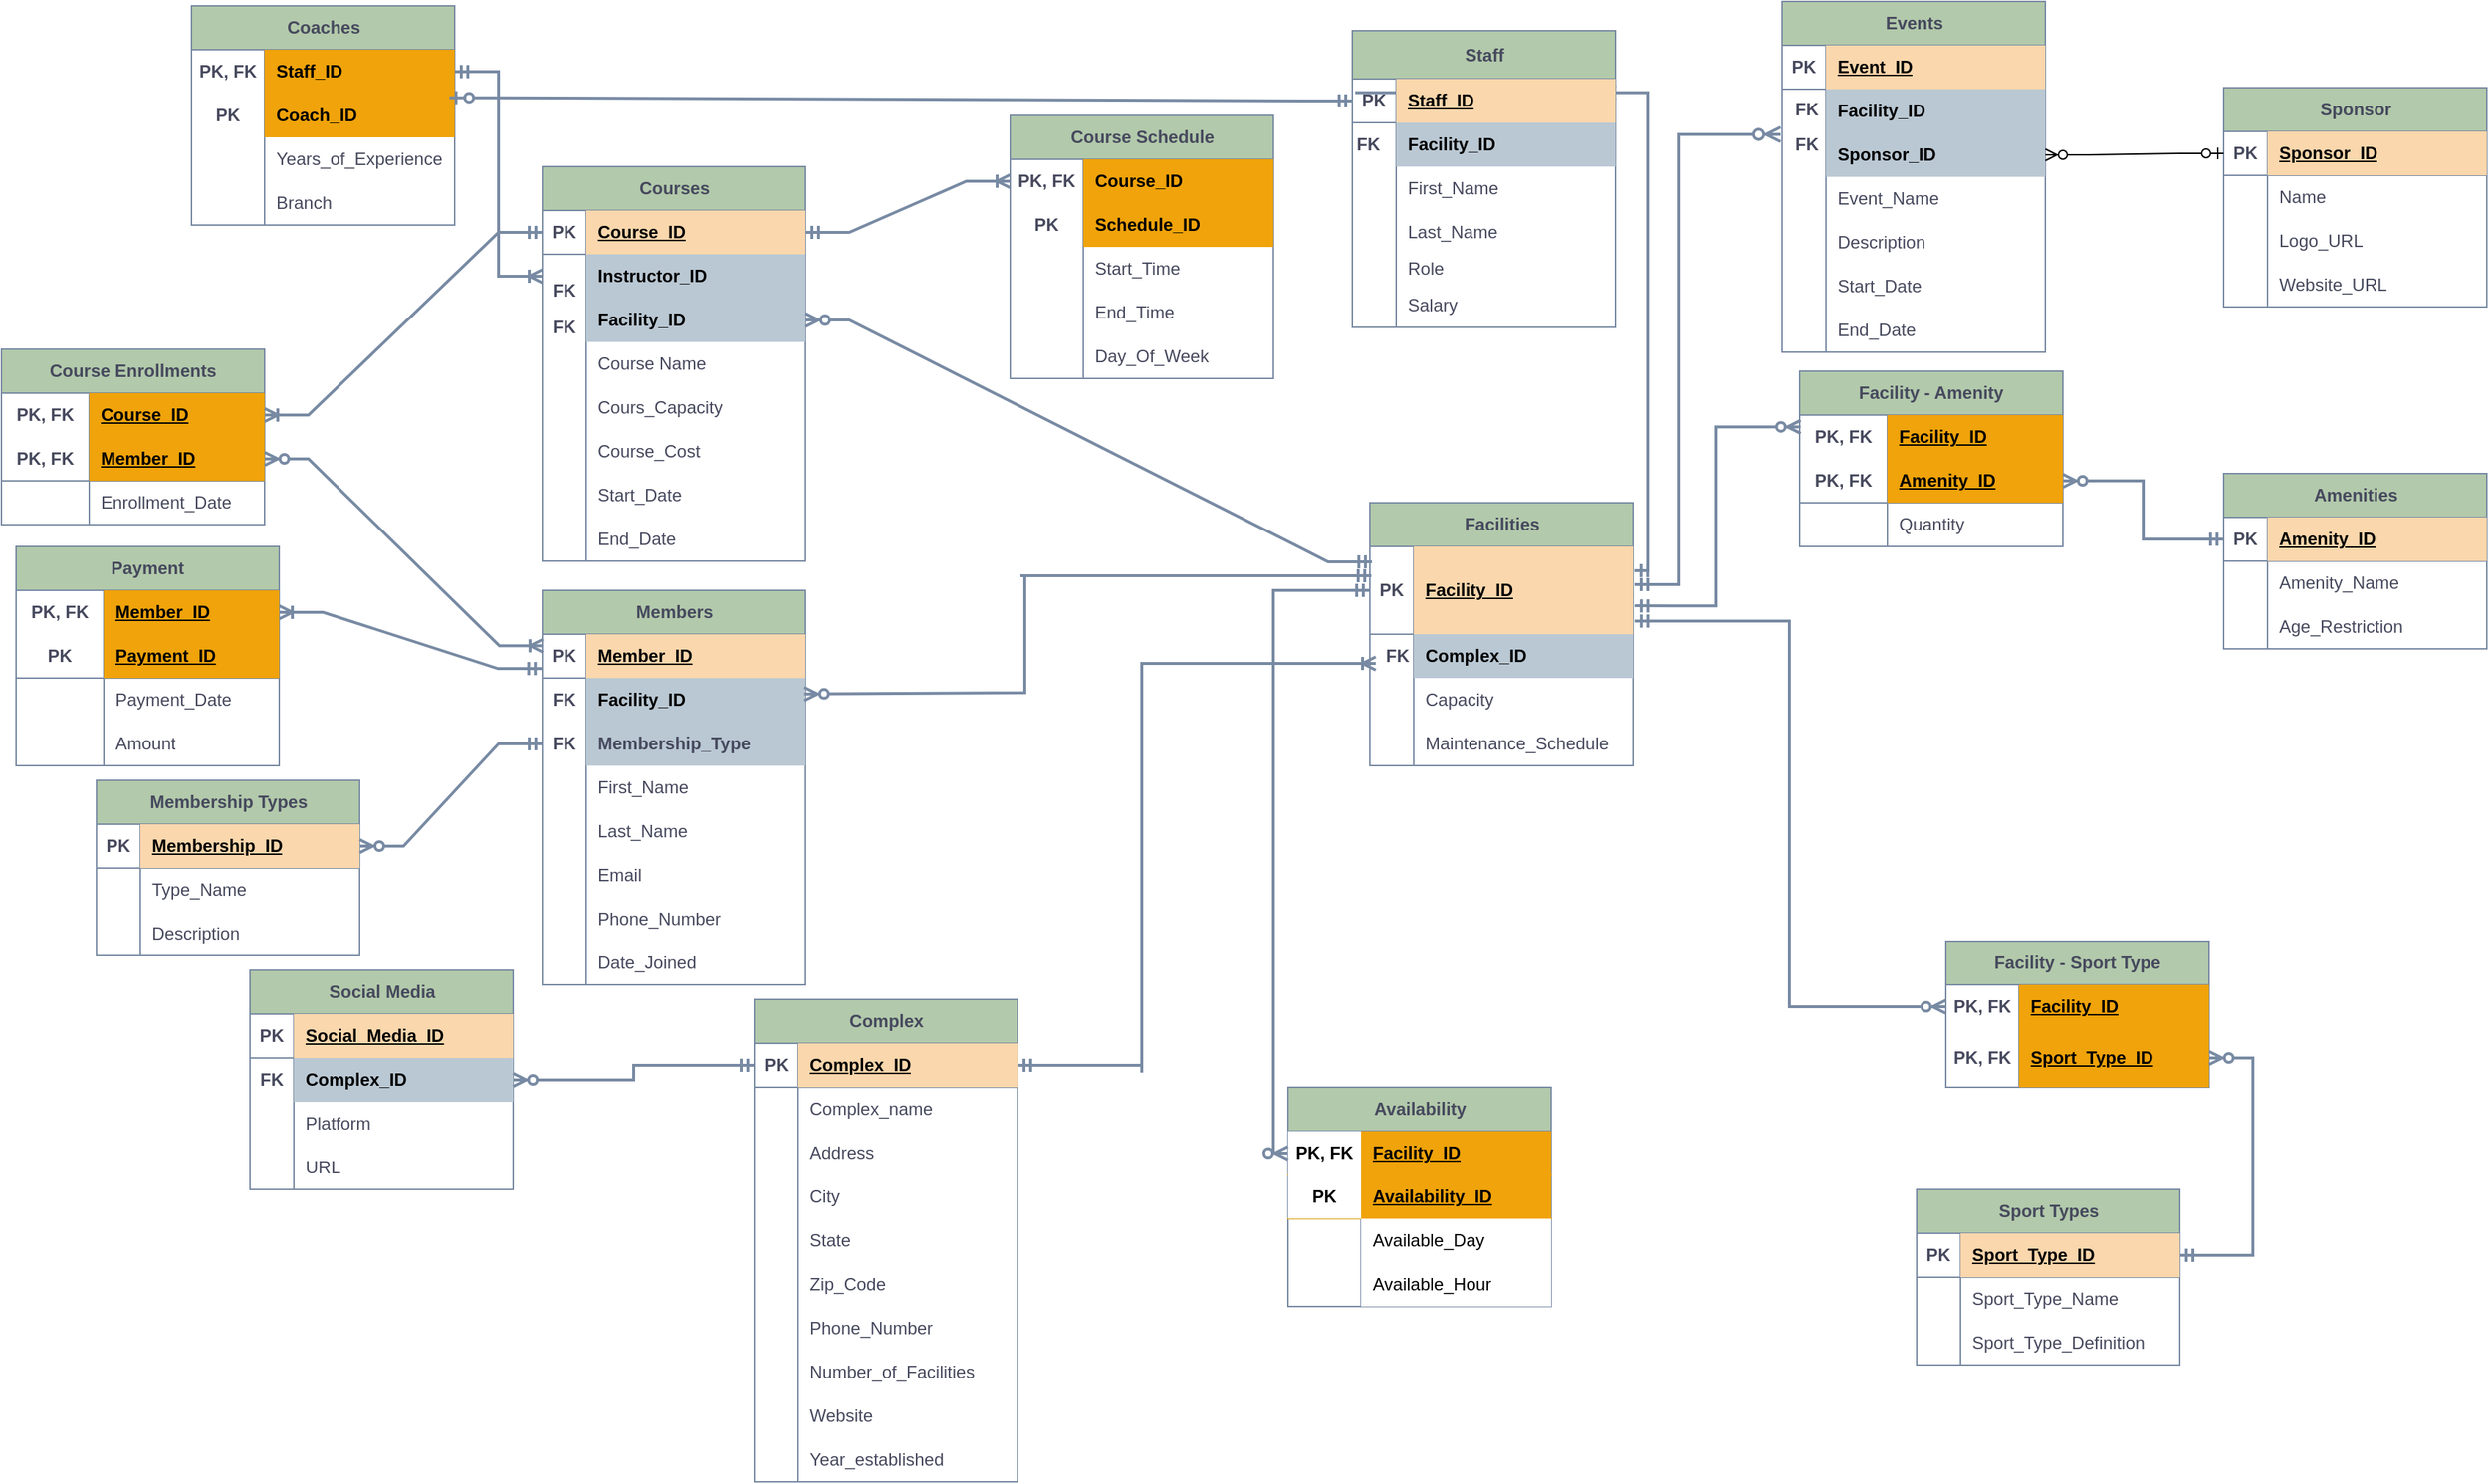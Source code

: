 <mxfile version="21.2.3" type="github">
  <diagram id="irgfKxvdz5FISObcP4nZ" name="Page-1">
    <mxGraphModel dx="2179" dy="1021" grid="1" gridSize="10" guides="1" tooltips="1" connect="1" arrows="1" fold="1" page="1" pageScale="1" pageWidth="3300" pageHeight="4681" math="0" shadow="0">
      <root>
        <mxCell id="0" />
        <mxCell id="1" parent="0" />
        <mxCell id="-UqDBXhAv6khFb1Bzh4j-83" value="Complex" style="shape=table;startSize=30;container=1;collapsible=1;childLayout=tableLayout;fixedRows=1;rowLines=0;fontStyle=1;align=center;resizeLast=1;html=1;strokeColor=#788AA3;fontColor=#46495D;fillColor=#B2C9AB;labelBackgroundColor=none;" parent="1" vertex="1">
          <mxGeometry x="1095" y="1000" width="180" height="330" as="geometry" />
        </mxCell>
        <mxCell id="-UqDBXhAv6khFb1Bzh4j-84" value="" style="shape=tableRow;horizontal=0;startSize=0;swimlaneHead=0;swimlaneBody=0;fillColor=none;collapsible=0;dropTarget=0;points=[[0,0.5],[1,0.5]];portConstraint=eastwest;top=0;left=0;right=0;bottom=1;strokeColor=#788AA3;fontColor=#46495D;labelBackgroundColor=none;" parent="-UqDBXhAv6khFb1Bzh4j-83" vertex="1">
          <mxGeometry y="30" width="180" height="30" as="geometry" />
        </mxCell>
        <mxCell id="-UqDBXhAv6khFb1Bzh4j-85" value="PK" style="shape=partialRectangle;connectable=0;fillColor=none;top=0;left=0;bottom=0;right=0;fontStyle=1;overflow=hidden;whiteSpace=wrap;html=1;strokeColor=#788AA3;fontColor=#46495D;labelBackgroundColor=none;" parent="-UqDBXhAv6khFb1Bzh4j-84" vertex="1">
          <mxGeometry width="30" height="30" as="geometry">
            <mxRectangle width="30" height="30" as="alternateBounds" />
          </mxGeometry>
        </mxCell>
        <mxCell id="-UqDBXhAv6khFb1Bzh4j-86" value="Complex_ID" style="shape=partialRectangle;connectable=0;fillColor=#fad7ac;top=0;left=0;bottom=0;right=0;align=left;spacingLeft=6;fontStyle=5;overflow=hidden;whiteSpace=wrap;html=1;strokeColor=#b46504;labelBackgroundColor=none;" parent="-UqDBXhAv6khFb1Bzh4j-84" vertex="1">
          <mxGeometry x="30" width="150" height="30" as="geometry">
            <mxRectangle width="150" height="30" as="alternateBounds" />
          </mxGeometry>
        </mxCell>
        <mxCell id="-UqDBXhAv6khFb1Bzh4j-87" value="" style="shape=tableRow;horizontal=0;startSize=0;swimlaneHead=0;swimlaneBody=0;fillColor=none;collapsible=0;dropTarget=0;points=[[0,0.5],[1,0.5]];portConstraint=eastwest;top=0;left=0;right=0;bottom=0;strokeColor=#788AA3;fontColor=#46495D;labelBackgroundColor=none;" parent="-UqDBXhAv6khFb1Bzh4j-83" vertex="1">
          <mxGeometry y="60" width="180" height="30" as="geometry" />
        </mxCell>
        <mxCell id="-UqDBXhAv6khFb1Bzh4j-88" value="" style="shape=partialRectangle;connectable=0;fillColor=none;top=0;left=0;bottom=0;right=0;editable=1;overflow=hidden;whiteSpace=wrap;html=1;strokeColor=#788AA3;fontColor=#46495D;labelBackgroundColor=none;" parent="-UqDBXhAv6khFb1Bzh4j-87" vertex="1">
          <mxGeometry width="30" height="30" as="geometry">
            <mxRectangle width="30" height="30" as="alternateBounds" />
          </mxGeometry>
        </mxCell>
        <mxCell id="-UqDBXhAv6khFb1Bzh4j-89" value="Complex_name" style="shape=partialRectangle;connectable=0;fillColor=none;top=0;left=0;bottom=0;right=0;align=left;spacingLeft=6;overflow=hidden;whiteSpace=wrap;html=1;strokeColor=#788AA3;fontColor=#46495D;labelBackgroundColor=none;" parent="-UqDBXhAv6khFb1Bzh4j-87" vertex="1">
          <mxGeometry x="30" width="150" height="30" as="geometry">
            <mxRectangle width="150" height="30" as="alternateBounds" />
          </mxGeometry>
        </mxCell>
        <mxCell id="-UqDBXhAv6khFb1Bzh4j-90" value="" style="shape=tableRow;horizontal=0;startSize=0;swimlaneHead=0;swimlaneBody=0;fillColor=none;collapsible=0;dropTarget=0;points=[[0,0.5],[1,0.5]];portConstraint=eastwest;top=0;left=0;right=0;bottom=0;strokeColor=#788AA3;fontColor=#46495D;labelBackgroundColor=none;" parent="-UqDBXhAv6khFb1Bzh4j-83" vertex="1">
          <mxGeometry y="90" width="180" height="30" as="geometry" />
        </mxCell>
        <mxCell id="-UqDBXhAv6khFb1Bzh4j-91" value="" style="shape=partialRectangle;connectable=0;fillColor=none;top=0;left=0;bottom=0;right=0;editable=1;overflow=hidden;whiteSpace=wrap;html=1;strokeColor=#788AA3;fontColor=#46495D;labelBackgroundColor=none;" parent="-UqDBXhAv6khFb1Bzh4j-90" vertex="1">
          <mxGeometry width="30" height="30" as="geometry">
            <mxRectangle width="30" height="30" as="alternateBounds" />
          </mxGeometry>
        </mxCell>
        <mxCell id="-UqDBXhAv6khFb1Bzh4j-92" value="Address" style="shape=partialRectangle;connectable=0;fillColor=none;top=0;left=0;bottom=0;right=0;align=left;spacingLeft=6;overflow=hidden;whiteSpace=wrap;html=1;strokeColor=#788AA3;fontColor=#46495D;labelBackgroundColor=none;" parent="-UqDBXhAv6khFb1Bzh4j-90" vertex="1">
          <mxGeometry x="30" width="150" height="30" as="geometry">
            <mxRectangle width="150" height="30" as="alternateBounds" />
          </mxGeometry>
        </mxCell>
        <mxCell id="-UqDBXhAv6khFb1Bzh4j-93" value="" style="shape=tableRow;horizontal=0;startSize=0;swimlaneHead=0;swimlaneBody=0;fillColor=none;collapsible=0;dropTarget=0;points=[[0,0.5],[1,0.5]];portConstraint=eastwest;top=0;left=0;right=0;bottom=0;strokeColor=#788AA3;fontColor=#46495D;labelBackgroundColor=none;" parent="-UqDBXhAv6khFb1Bzh4j-83" vertex="1">
          <mxGeometry y="120" width="180" height="30" as="geometry" />
        </mxCell>
        <mxCell id="-UqDBXhAv6khFb1Bzh4j-94" value="" style="shape=partialRectangle;connectable=0;fillColor=none;top=0;left=0;bottom=0;right=0;editable=1;overflow=hidden;whiteSpace=wrap;html=1;strokeColor=#788AA3;fontColor=#46495D;labelBackgroundColor=none;" parent="-UqDBXhAv6khFb1Bzh4j-93" vertex="1">
          <mxGeometry width="30" height="30" as="geometry">
            <mxRectangle width="30" height="30" as="alternateBounds" />
          </mxGeometry>
        </mxCell>
        <mxCell id="-UqDBXhAv6khFb1Bzh4j-95" value="City" style="shape=partialRectangle;connectable=0;fillColor=none;top=0;left=0;bottom=0;right=0;align=left;spacingLeft=6;overflow=hidden;whiteSpace=wrap;html=1;strokeColor=#788AA3;fontColor=#46495D;labelBackgroundColor=none;" parent="-UqDBXhAv6khFb1Bzh4j-93" vertex="1">
          <mxGeometry x="30" width="150" height="30" as="geometry">
            <mxRectangle width="150" height="30" as="alternateBounds" />
          </mxGeometry>
        </mxCell>
        <mxCell id="-UqDBXhAv6khFb1Bzh4j-96" value="" style="shape=tableRow;horizontal=0;startSize=0;swimlaneHead=0;swimlaneBody=0;fillColor=none;collapsible=0;dropTarget=0;points=[[0,0.5],[1,0.5]];portConstraint=eastwest;top=0;left=0;right=0;bottom=0;strokeColor=#788AA3;fontColor=#46495D;labelBackgroundColor=none;" parent="-UqDBXhAv6khFb1Bzh4j-83" vertex="1">
          <mxGeometry y="150" width="180" height="30" as="geometry" />
        </mxCell>
        <mxCell id="-UqDBXhAv6khFb1Bzh4j-97" value="" style="shape=partialRectangle;connectable=0;fillColor=none;top=0;left=0;bottom=0;right=0;editable=1;overflow=hidden;whiteSpace=wrap;html=1;strokeColor=#788AA3;fontColor=#46495D;labelBackgroundColor=none;" parent="-UqDBXhAv6khFb1Bzh4j-96" vertex="1">
          <mxGeometry width="30" height="30" as="geometry">
            <mxRectangle width="30" height="30" as="alternateBounds" />
          </mxGeometry>
        </mxCell>
        <mxCell id="-UqDBXhAv6khFb1Bzh4j-98" value="State" style="shape=partialRectangle;connectable=0;fillColor=none;top=0;left=0;bottom=0;right=0;align=left;spacingLeft=6;overflow=hidden;whiteSpace=wrap;html=1;strokeColor=#788AA3;fontColor=#46495D;labelBackgroundColor=none;" parent="-UqDBXhAv6khFb1Bzh4j-96" vertex="1">
          <mxGeometry x="30" width="150" height="30" as="geometry">
            <mxRectangle width="150" height="30" as="alternateBounds" />
          </mxGeometry>
        </mxCell>
        <mxCell id="-UqDBXhAv6khFb1Bzh4j-99" value="" style="shape=tableRow;horizontal=0;startSize=0;swimlaneHead=0;swimlaneBody=0;fillColor=none;collapsible=0;dropTarget=0;points=[[0,0.5],[1,0.5]];portConstraint=eastwest;top=0;left=0;right=0;bottom=0;strokeColor=#788AA3;fontColor=#46495D;labelBackgroundColor=none;" parent="-UqDBXhAv6khFb1Bzh4j-83" vertex="1">
          <mxGeometry y="180" width="180" height="30" as="geometry" />
        </mxCell>
        <mxCell id="-UqDBXhAv6khFb1Bzh4j-100" value="" style="shape=partialRectangle;connectable=0;fillColor=none;top=0;left=0;bottom=0;right=0;editable=1;overflow=hidden;whiteSpace=wrap;html=1;strokeColor=#788AA3;fontColor=#46495D;labelBackgroundColor=none;" parent="-UqDBXhAv6khFb1Bzh4j-99" vertex="1">
          <mxGeometry width="30" height="30" as="geometry">
            <mxRectangle width="30" height="30" as="alternateBounds" />
          </mxGeometry>
        </mxCell>
        <mxCell id="-UqDBXhAv6khFb1Bzh4j-101" value="Zip_Code" style="shape=partialRectangle;connectable=0;fillColor=none;top=0;left=0;bottom=0;right=0;align=left;spacingLeft=6;overflow=hidden;whiteSpace=wrap;html=1;strokeColor=#788AA3;fontColor=#46495D;labelBackgroundColor=none;" parent="-UqDBXhAv6khFb1Bzh4j-99" vertex="1">
          <mxGeometry x="30" width="150" height="30" as="geometry">
            <mxRectangle width="150" height="30" as="alternateBounds" />
          </mxGeometry>
        </mxCell>
        <mxCell id="-UqDBXhAv6khFb1Bzh4j-102" value="" style="shape=tableRow;horizontal=0;startSize=0;swimlaneHead=0;swimlaneBody=0;fillColor=none;collapsible=0;dropTarget=0;points=[[0,0.5],[1,0.5]];portConstraint=eastwest;top=0;left=0;right=0;bottom=0;strokeColor=#788AA3;fontColor=#46495D;labelBackgroundColor=none;" parent="-UqDBXhAv6khFb1Bzh4j-83" vertex="1">
          <mxGeometry y="210" width="180" height="30" as="geometry" />
        </mxCell>
        <mxCell id="-UqDBXhAv6khFb1Bzh4j-103" value="" style="shape=partialRectangle;connectable=0;fillColor=none;top=0;left=0;bottom=0;right=0;editable=1;overflow=hidden;whiteSpace=wrap;html=1;strokeColor=#788AA3;fontColor=#46495D;labelBackgroundColor=none;" parent="-UqDBXhAv6khFb1Bzh4j-102" vertex="1">
          <mxGeometry width="30" height="30" as="geometry">
            <mxRectangle width="30" height="30" as="alternateBounds" />
          </mxGeometry>
        </mxCell>
        <mxCell id="-UqDBXhAv6khFb1Bzh4j-104" value="Phone_Number" style="shape=partialRectangle;connectable=0;fillColor=none;top=0;left=0;bottom=0;right=0;align=left;spacingLeft=6;overflow=hidden;whiteSpace=wrap;html=1;strokeColor=#788AA3;fontColor=#46495D;labelBackgroundColor=none;" parent="-UqDBXhAv6khFb1Bzh4j-102" vertex="1">
          <mxGeometry x="30" width="150" height="30" as="geometry">
            <mxRectangle width="150" height="30" as="alternateBounds" />
          </mxGeometry>
        </mxCell>
        <mxCell id="-UqDBXhAv6khFb1Bzh4j-105" value="" style="shape=tableRow;horizontal=0;startSize=0;swimlaneHead=0;swimlaneBody=0;fillColor=none;collapsible=0;dropTarget=0;points=[[0,0.5],[1,0.5]];portConstraint=eastwest;top=0;left=0;right=0;bottom=0;strokeColor=#788AA3;fontColor=#46495D;labelBackgroundColor=none;" parent="-UqDBXhAv6khFb1Bzh4j-83" vertex="1">
          <mxGeometry y="240" width="180" height="30" as="geometry" />
        </mxCell>
        <mxCell id="-UqDBXhAv6khFb1Bzh4j-106" value="" style="shape=partialRectangle;connectable=0;fillColor=none;top=0;left=0;bottom=0;right=0;editable=1;overflow=hidden;whiteSpace=wrap;html=1;strokeColor=#788AA3;fontColor=#46495D;labelBackgroundColor=none;" parent="-UqDBXhAv6khFb1Bzh4j-105" vertex="1">
          <mxGeometry width="30" height="30" as="geometry">
            <mxRectangle width="30" height="30" as="alternateBounds" />
          </mxGeometry>
        </mxCell>
        <mxCell id="-UqDBXhAv6khFb1Bzh4j-107" value="Number_of_Facilities" style="shape=partialRectangle;connectable=0;fillColor=none;top=0;left=0;bottom=0;right=0;align=left;spacingLeft=6;overflow=hidden;whiteSpace=wrap;html=1;strokeColor=#788AA3;fontColor=#46495D;labelBackgroundColor=none;" parent="-UqDBXhAv6khFb1Bzh4j-105" vertex="1">
          <mxGeometry x="30" width="150" height="30" as="geometry">
            <mxRectangle width="150" height="30" as="alternateBounds" />
          </mxGeometry>
        </mxCell>
        <mxCell id="-UqDBXhAv6khFb1Bzh4j-108" value="" style="shape=tableRow;horizontal=0;startSize=0;swimlaneHead=0;swimlaneBody=0;fillColor=none;collapsible=0;dropTarget=0;points=[[0,0.5],[1,0.5]];portConstraint=eastwest;top=0;left=0;right=0;bottom=0;strokeColor=#788AA3;fontColor=#46495D;labelBackgroundColor=none;" parent="-UqDBXhAv6khFb1Bzh4j-83" vertex="1">
          <mxGeometry y="270" width="180" height="30" as="geometry" />
        </mxCell>
        <mxCell id="-UqDBXhAv6khFb1Bzh4j-109" value="" style="shape=partialRectangle;connectable=0;fillColor=none;top=0;left=0;bottom=0;right=0;editable=1;overflow=hidden;whiteSpace=wrap;html=1;strokeColor=#788AA3;fontColor=#46495D;labelBackgroundColor=none;" parent="-UqDBXhAv6khFb1Bzh4j-108" vertex="1">
          <mxGeometry width="30" height="30" as="geometry">
            <mxRectangle width="30" height="30" as="alternateBounds" />
          </mxGeometry>
        </mxCell>
        <mxCell id="-UqDBXhAv6khFb1Bzh4j-110" value="Website" style="shape=partialRectangle;connectable=0;fillColor=none;top=0;left=0;bottom=0;right=0;align=left;spacingLeft=6;overflow=hidden;whiteSpace=wrap;html=1;strokeColor=#788AA3;fontColor=#46495D;labelBackgroundColor=none;" parent="-UqDBXhAv6khFb1Bzh4j-108" vertex="1">
          <mxGeometry x="30" width="150" height="30" as="geometry">
            <mxRectangle width="150" height="30" as="alternateBounds" />
          </mxGeometry>
        </mxCell>
        <mxCell id="-UqDBXhAv6khFb1Bzh4j-111" value="" style="shape=tableRow;horizontal=0;startSize=0;swimlaneHead=0;swimlaneBody=0;fillColor=none;collapsible=0;dropTarget=0;points=[[0,0.5],[1,0.5]];portConstraint=eastwest;top=0;left=0;right=0;bottom=0;strokeColor=#788AA3;fontColor=#46495D;labelBackgroundColor=none;" parent="-UqDBXhAv6khFb1Bzh4j-83" vertex="1">
          <mxGeometry y="300" width="180" height="30" as="geometry" />
        </mxCell>
        <mxCell id="-UqDBXhAv6khFb1Bzh4j-112" value="" style="shape=partialRectangle;connectable=0;fillColor=none;top=0;left=0;bottom=0;right=0;editable=1;overflow=hidden;whiteSpace=wrap;html=1;strokeColor=#788AA3;fontColor=#46495D;labelBackgroundColor=none;" parent="-UqDBXhAv6khFb1Bzh4j-111" vertex="1">
          <mxGeometry width="30" height="30" as="geometry">
            <mxRectangle width="30" height="30" as="alternateBounds" />
          </mxGeometry>
        </mxCell>
        <mxCell id="-UqDBXhAv6khFb1Bzh4j-113" value="Year_established" style="shape=partialRectangle;connectable=0;fillColor=none;top=0;left=0;bottom=0;right=0;align=left;spacingLeft=6;overflow=hidden;whiteSpace=wrap;html=1;strokeColor=#788AA3;fontColor=#46495D;labelBackgroundColor=none;" parent="-UqDBXhAv6khFb1Bzh4j-111" vertex="1">
          <mxGeometry x="30" width="150" height="30" as="geometry">
            <mxRectangle width="150" height="30" as="alternateBounds" />
          </mxGeometry>
        </mxCell>
        <mxCell id="PreRskWtc8IRhgucFGaE-41" value="Availability" style="shape=table;startSize=30;container=1;collapsible=1;childLayout=tableLayout;fixedRows=1;rowLines=0;fontStyle=1;align=center;resizeLast=1;html=1;labelBackgroundColor=none;fillColor=#B2C9AB;strokeColor=#788AA3;fontColor=#46495D;" parent="1" vertex="1">
          <mxGeometry x="1460" y="1060" width="180" height="150" as="geometry" />
        </mxCell>
        <mxCell id="PreRskWtc8IRhgucFGaE-42" value="" style="shape=tableRow;horizontal=0;startSize=0;swimlaneHead=0;swimlaneBody=0;fillColor=#ffe6cc;collapsible=0;dropTarget=0;points=[[0,0.5],[1,0.5]];portConstraint=eastwest;top=0;left=0;right=0;bottom=1;labelBackgroundColor=none;strokeColor=#d79b00;" parent="PreRskWtc8IRhgucFGaE-41" vertex="1">
          <mxGeometry y="30" width="180" height="30" as="geometry" />
        </mxCell>
        <mxCell id="PreRskWtc8IRhgucFGaE-43" value="PK, FK" style="shape=partialRectangle;connectable=0;top=0;left=0;bottom=0;right=0;fontStyle=1;overflow=hidden;whiteSpace=wrap;html=1;labelBackgroundColor=none;" parent="PreRskWtc8IRhgucFGaE-42" vertex="1">
          <mxGeometry width="50" height="30" as="geometry">
            <mxRectangle width="50" height="30" as="alternateBounds" />
          </mxGeometry>
        </mxCell>
        <mxCell id="PreRskWtc8IRhgucFGaE-44" value="Facility_ID" style="shape=partialRectangle;connectable=0;fillColor=#f0a30a;top=0;left=0;bottom=0;right=0;align=left;spacingLeft=6;fontStyle=5;overflow=hidden;whiteSpace=wrap;html=1;labelBackgroundColor=none;strokeColor=#BD7000;fontColor=#000000;" parent="PreRskWtc8IRhgucFGaE-42" vertex="1">
          <mxGeometry x="50" width="130" height="30" as="geometry">
            <mxRectangle width="130" height="30" as="alternateBounds" />
          </mxGeometry>
        </mxCell>
        <mxCell id="lQFwUTh_-esS3MEtq64h-4" value="" style="shape=tableRow;horizontal=0;startSize=0;swimlaneHead=0;swimlaneBody=0;fillColor=#ffe6cc;collapsible=0;dropTarget=0;points=[[0,0.5],[1,0.5]];portConstraint=eastwest;top=0;left=0;right=0;bottom=1;labelBackgroundColor=none;strokeColor=#d79b00;" parent="PreRskWtc8IRhgucFGaE-41" vertex="1">
          <mxGeometry y="60" width="180" height="30" as="geometry" />
        </mxCell>
        <mxCell id="lQFwUTh_-esS3MEtq64h-5" value="PK" style="shape=partialRectangle;connectable=0;top=0;left=0;bottom=0;right=0;fontStyle=1;overflow=hidden;whiteSpace=wrap;html=1;labelBackgroundColor=none;" parent="lQFwUTh_-esS3MEtq64h-4" vertex="1">
          <mxGeometry width="50" height="30" as="geometry">
            <mxRectangle width="50" height="30" as="alternateBounds" />
          </mxGeometry>
        </mxCell>
        <mxCell id="lQFwUTh_-esS3MEtq64h-6" value="Availability_ID" style="shape=partialRectangle;connectable=0;fillColor=#f0a30a;top=0;left=0;bottom=0;right=0;align=left;spacingLeft=6;fontStyle=5;overflow=hidden;whiteSpace=wrap;html=1;labelBackgroundColor=none;strokeColor=#BD7000;fontColor=#000000;" parent="lQFwUTh_-esS3MEtq64h-4" vertex="1">
          <mxGeometry x="50" width="130" height="30" as="geometry">
            <mxRectangle width="130" height="30" as="alternateBounds" />
          </mxGeometry>
        </mxCell>
        <mxCell id="PreRskWtc8IRhgucFGaE-45" value="" style="shape=tableRow;horizontal=0;startSize=0;swimlaneHead=0;swimlaneBody=0;fillColor=none;collapsible=0;dropTarget=0;points=[[0,0.5],[1,0.5]];portConstraint=eastwest;top=0;left=0;right=0;bottom=0;labelBackgroundColor=none;strokeColor=#788AA3;fontColor=#46495D;" parent="PreRskWtc8IRhgucFGaE-41" vertex="1">
          <mxGeometry y="90" width="180" height="30" as="geometry" />
        </mxCell>
        <mxCell id="PreRskWtc8IRhgucFGaE-46" value="" style="shape=partialRectangle;connectable=0;fillColor=none;top=0;left=0;bottom=0;right=0;editable=1;overflow=hidden;whiteSpace=wrap;html=1;labelBackgroundColor=none;strokeColor=#788AA3;fontColor=#46495D;" parent="PreRskWtc8IRhgucFGaE-45" vertex="1">
          <mxGeometry width="50" height="30" as="geometry">
            <mxRectangle width="50" height="30" as="alternateBounds" />
          </mxGeometry>
        </mxCell>
        <mxCell id="PreRskWtc8IRhgucFGaE-47" value="Available_Day" style="shape=partialRectangle;connectable=0;top=0;left=0;bottom=0;right=0;align=left;spacingLeft=6;overflow=hidden;whiteSpace=wrap;html=1;labelBackgroundColor=none;" parent="PreRskWtc8IRhgucFGaE-45" vertex="1">
          <mxGeometry x="50" width="130" height="30" as="geometry">
            <mxRectangle width="130" height="30" as="alternateBounds" />
          </mxGeometry>
        </mxCell>
        <mxCell id="PreRskWtc8IRhgucFGaE-48" value="" style="shape=tableRow;horizontal=0;startSize=0;swimlaneHead=0;swimlaneBody=0;fillColor=none;collapsible=0;dropTarget=0;points=[[0,0.5],[1,0.5]];portConstraint=eastwest;top=0;left=0;right=0;bottom=0;labelBackgroundColor=none;strokeColor=#788AA3;fontColor=#46495D;" parent="PreRskWtc8IRhgucFGaE-41" vertex="1">
          <mxGeometry y="120" width="180" height="30" as="geometry" />
        </mxCell>
        <mxCell id="PreRskWtc8IRhgucFGaE-49" value="" style="shape=partialRectangle;connectable=0;fillColor=none;top=0;left=0;bottom=0;right=0;editable=1;overflow=hidden;whiteSpace=wrap;html=1;labelBackgroundColor=none;strokeColor=#788AA3;fontColor=#46495D;" parent="PreRskWtc8IRhgucFGaE-48" vertex="1">
          <mxGeometry width="50" height="30" as="geometry">
            <mxRectangle width="50" height="30" as="alternateBounds" />
          </mxGeometry>
        </mxCell>
        <mxCell id="PreRskWtc8IRhgucFGaE-50" value="Available_Hour" style="shape=partialRectangle;connectable=0;top=0;left=0;bottom=0;right=0;align=left;spacingLeft=6;overflow=hidden;whiteSpace=wrap;html=1;labelBackgroundColor=none;" parent="PreRskWtc8IRhgucFGaE-48" vertex="1">
          <mxGeometry x="50" width="130" height="30" as="geometry">
            <mxRectangle width="130" height="30" as="alternateBounds" />
          </mxGeometry>
        </mxCell>
        <mxCell id="PreRskWtc8IRhgucFGaE-54" value="" style="edgeStyle=orthogonalEdgeStyle;fontSize=12;html=1;endArrow=ERzeroToMany;startArrow=ERmandOne;rounded=0;exitX=0;exitY=0.5;exitDx=0;exitDy=0;entryX=0;entryY=0.5;entryDx=0;entryDy=0;labelBackgroundColor=none;strokeColor=#788AA3;fontColor=default;strokeWidth=2;" parent="1" source="PreRskWtc8IRhgucFGaE-906" target="PreRskWtc8IRhgucFGaE-42" edge="1">
          <mxGeometry width="100" height="100" relative="1" as="geometry">
            <mxPoint x="1450" y="710" as="sourcePoint" />
            <mxPoint x="1420" y="1110" as="targetPoint" />
          </mxGeometry>
        </mxCell>
        <mxCell id="PreRskWtc8IRhgucFGaE-55" value="Amenities" style="shape=table;startSize=30;container=1;collapsible=1;childLayout=tableLayout;fixedRows=1;rowLines=0;fontStyle=1;align=center;resizeLast=1;html=1;labelBackgroundColor=none;fillColor=#B2C9AB;strokeColor=#788AA3;fontColor=#46495D;" parent="1" vertex="1">
          <mxGeometry x="2100" y="640" width="180" height="120" as="geometry" />
        </mxCell>
        <mxCell id="PreRskWtc8IRhgucFGaE-56" value="" style="shape=tableRow;horizontal=0;startSize=0;swimlaneHead=0;swimlaneBody=0;fillColor=none;collapsible=0;dropTarget=0;points=[[0,0.5],[1,0.5]];portConstraint=eastwest;top=0;left=0;right=0;bottom=1;labelBackgroundColor=none;strokeColor=#788AA3;fontColor=#46495D;" parent="PreRskWtc8IRhgucFGaE-55" vertex="1">
          <mxGeometry y="30" width="180" height="30" as="geometry" />
        </mxCell>
        <mxCell id="PreRskWtc8IRhgucFGaE-57" value="PK" style="shape=partialRectangle;connectable=0;fillColor=none;top=0;left=0;bottom=0;right=0;fontStyle=1;overflow=hidden;whiteSpace=wrap;html=1;labelBackgroundColor=none;strokeColor=#788AA3;fontColor=#46495D;" parent="PreRskWtc8IRhgucFGaE-56" vertex="1">
          <mxGeometry width="30" height="30" as="geometry">
            <mxRectangle width="30" height="30" as="alternateBounds" />
          </mxGeometry>
        </mxCell>
        <mxCell id="PreRskWtc8IRhgucFGaE-58" value="Amenity_ID" style="shape=partialRectangle;connectable=0;fillColor=#fad7ac;top=0;left=0;bottom=0;right=0;align=left;spacingLeft=6;fontStyle=5;overflow=hidden;whiteSpace=wrap;html=1;labelBackgroundColor=none;strokeColor=#b46504;" parent="PreRskWtc8IRhgucFGaE-56" vertex="1">
          <mxGeometry x="30" width="150" height="30" as="geometry">
            <mxRectangle width="150" height="30" as="alternateBounds" />
          </mxGeometry>
        </mxCell>
        <mxCell id="PreRskWtc8IRhgucFGaE-59" value="" style="shape=tableRow;horizontal=0;startSize=0;swimlaneHead=0;swimlaneBody=0;fillColor=none;collapsible=0;dropTarget=0;points=[[0,0.5],[1,0.5]];portConstraint=eastwest;top=0;left=0;right=0;bottom=0;labelBackgroundColor=none;strokeColor=#788AA3;fontColor=#46495D;" parent="PreRskWtc8IRhgucFGaE-55" vertex="1">
          <mxGeometry y="60" width="180" height="30" as="geometry" />
        </mxCell>
        <mxCell id="PreRskWtc8IRhgucFGaE-60" value="" style="shape=partialRectangle;connectable=0;fillColor=none;top=0;left=0;bottom=0;right=0;editable=1;overflow=hidden;whiteSpace=wrap;html=1;labelBackgroundColor=none;strokeColor=#788AA3;fontColor=#46495D;" parent="PreRskWtc8IRhgucFGaE-59" vertex="1">
          <mxGeometry width="30" height="30" as="geometry">
            <mxRectangle width="30" height="30" as="alternateBounds" />
          </mxGeometry>
        </mxCell>
        <mxCell id="PreRskWtc8IRhgucFGaE-61" value="Amenity_Name" style="shape=partialRectangle;connectable=0;fillColor=none;top=0;left=0;bottom=0;right=0;align=left;spacingLeft=6;overflow=hidden;whiteSpace=wrap;html=1;labelBackgroundColor=none;strokeColor=#788AA3;fontColor=#46495D;" parent="PreRskWtc8IRhgucFGaE-59" vertex="1">
          <mxGeometry x="30" width="150" height="30" as="geometry">
            <mxRectangle width="150" height="30" as="alternateBounds" />
          </mxGeometry>
        </mxCell>
        <mxCell id="PreRskWtc8IRhgucFGaE-65" value="" style="shape=tableRow;horizontal=0;startSize=0;swimlaneHead=0;swimlaneBody=0;fillColor=none;collapsible=0;dropTarget=0;points=[[0,0.5],[1,0.5]];portConstraint=eastwest;top=0;left=0;right=0;bottom=0;labelBackgroundColor=none;strokeColor=#788AA3;fontColor=#46495D;" parent="PreRskWtc8IRhgucFGaE-55" vertex="1">
          <mxGeometry y="90" width="180" height="30" as="geometry" />
        </mxCell>
        <mxCell id="PreRskWtc8IRhgucFGaE-66" value="" style="shape=partialRectangle;connectable=0;fillColor=none;top=0;left=0;bottom=0;right=0;editable=1;overflow=hidden;whiteSpace=wrap;html=1;labelBackgroundColor=none;strokeColor=#788AA3;fontColor=#46495D;" parent="PreRskWtc8IRhgucFGaE-65" vertex="1">
          <mxGeometry width="30" height="30" as="geometry">
            <mxRectangle width="30" height="30" as="alternateBounds" />
          </mxGeometry>
        </mxCell>
        <mxCell id="PreRskWtc8IRhgucFGaE-67" value="Age_Restriction" style="shape=partialRectangle;connectable=0;fillColor=none;top=0;left=0;bottom=0;right=0;align=left;spacingLeft=6;overflow=hidden;whiteSpace=wrap;html=1;labelBackgroundColor=none;strokeColor=#788AA3;fontColor=#46495D;" parent="PreRskWtc8IRhgucFGaE-65" vertex="1">
          <mxGeometry x="30" width="150" height="30" as="geometry">
            <mxRectangle width="150" height="30" as="alternateBounds" />
          </mxGeometry>
        </mxCell>
        <mxCell id="PreRskWtc8IRhgucFGaE-125" value="Sport Types" style="shape=table;startSize=30;container=1;collapsible=1;childLayout=tableLayout;fixedRows=1;rowLines=0;fontStyle=1;align=center;resizeLast=1;html=1;labelBackgroundColor=none;fillColor=#B2C9AB;strokeColor=#788AA3;fontColor=#46495D;" parent="1" vertex="1">
          <mxGeometry x="1890" y="1130" width="180" height="120" as="geometry" />
        </mxCell>
        <mxCell id="PreRskWtc8IRhgucFGaE-126" value="" style="shape=tableRow;horizontal=0;startSize=0;swimlaneHead=0;swimlaneBody=0;fillColor=none;collapsible=0;dropTarget=0;points=[[0,0.5],[1,0.5]];portConstraint=eastwest;top=0;left=0;right=0;bottom=1;labelBackgroundColor=none;strokeColor=#788AA3;fontColor=#46495D;" parent="PreRskWtc8IRhgucFGaE-125" vertex="1">
          <mxGeometry y="30" width="180" height="30" as="geometry" />
        </mxCell>
        <mxCell id="PreRskWtc8IRhgucFGaE-127" value="PK" style="shape=partialRectangle;connectable=0;fillColor=none;top=0;left=0;bottom=0;right=0;fontStyle=1;overflow=hidden;whiteSpace=wrap;html=1;labelBackgroundColor=none;strokeColor=#788AA3;fontColor=#46495D;" parent="PreRskWtc8IRhgucFGaE-126" vertex="1">
          <mxGeometry width="30" height="30" as="geometry">
            <mxRectangle width="30" height="30" as="alternateBounds" />
          </mxGeometry>
        </mxCell>
        <mxCell id="PreRskWtc8IRhgucFGaE-128" value="Sport_Type_ID" style="shape=partialRectangle;connectable=0;fillColor=#fad7ac;top=0;left=0;bottom=0;right=0;align=left;spacingLeft=6;fontStyle=5;overflow=hidden;whiteSpace=wrap;html=1;labelBackgroundColor=none;strokeColor=#b46504;" parent="PreRskWtc8IRhgucFGaE-126" vertex="1">
          <mxGeometry x="30" width="150" height="30" as="geometry">
            <mxRectangle width="150" height="30" as="alternateBounds" />
          </mxGeometry>
        </mxCell>
        <mxCell id="PreRskWtc8IRhgucFGaE-129" value="" style="shape=tableRow;horizontal=0;startSize=0;swimlaneHead=0;swimlaneBody=0;fillColor=none;collapsible=0;dropTarget=0;points=[[0,0.5],[1,0.5]];portConstraint=eastwest;top=0;left=0;right=0;bottom=0;labelBackgroundColor=none;strokeColor=#788AA3;fontColor=#46495D;" parent="PreRskWtc8IRhgucFGaE-125" vertex="1">
          <mxGeometry y="60" width="180" height="30" as="geometry" />
        </mxCell>
        <mxCell id="PreRskWtc8IRhgucFGaE-130" value="" style="shape=partialRectangle;connectable=0;fillColor=none;top=0;left=0;bottom=0;right=0;editable=1;overflow=hidden;whiteSpace=wrap;html=1;labelBackgroundColor=none;strokeColor=#788AA3;fontColor=#46495D;" parent="PreRskWtc8IRhgucFGaE-129" vertex="1">
          <mxGeometry width="30" height="30" as="geometry">
            <mxRectangle width="30" height="30" as="alternateBounds" />
          </mxGeometry>
        </mxCell>
        <mxCell id="PreRskWtc8IRhgucFGaE-131" value="Sport_Type_Name" style="shape=partialRectangle;connectable=0;fillColor=none;top=0;left=0;bottom=0;right=0;align=left;spacingLeft=6;overflow=hidden;whiteSpace=wrap;html=1;labelBackgroundColor=none;strokeColor=#788AA3;fontColor=#46495D;" parent="PreRskWtc8IRhgucFGaE-129" vertex="1">
          <mxGeometry x="30" width="150" height="30" as="geometry">
            <mxRectangle width="150" height="30" as="alternateBounds" />
          </mxGeometry>
        </mxCell>
        <mxCell id="PreRskWtc8IRhgucFGaE-132" value="" style="shape=tableRow;horizontal=0;startSize=0;swimlaneHead=0;swimlaneBody=0;fillColor=none;collapsible=0;dropTarget=0;points=[[0,0.5],[1,0.5]];portConstraint=eastwest;top=0;left=0;right=0;bottom=0;labelBackgroundColor=none;strokeColor=#788AA3;fontColor=#46495D;" parent="PreRskWtc8IRhgucFGaE-125" vertex="1">
          <mxGeometry y="90" width="180" height="30" as="geometry" />
        </mxCell>
        <mxCell id="PreRskWtc8IRhgucFGaE-133" value="" style="shape=partialRectangle;connectable=0;fillColor=none;top=0;left=0;bottom=0;right=0;editable=1;overflow=hidden;whiteSpace=wrap;html=1;labelBackgroundColor=none;strokeColor=#788AA3;fontColor=#46495D;" parent="PreRskWtc8IRhgucFGaE-132" vertex="1">
          <mxGeometry width="30" height="30" as="geometry">
            <mxRectangle width="30" height="30" as="alternateBounds" />
          </mxGeometry>
        </mxCell>
        <mxCell id="PreRskWtc8IRhgucFGaE-134" value="Sport_Type_Definition" style="shape=partialRectangle;connectable=0;fillColor=none;top=0;left=0;bottom=0;right=0;align=left;spacingLeft=6;overflow=hidden;whiteSpace=wrap;html=1;labelBackgroundColor=none;strokeColor=#788AA3;fontColor=#46495D;" parent="PreRskWtc8IRhgucFGaE-132" vertex="1">
          <mxGeometry x="30" width="150" height="30" as="geometry">
            <mxRectangle width="150" height="30" as="alternateBounds" />
          </mxGeometry>
        </mxCell>
        <mxCell id="PreRskWtc8IRhgucFGaE-168" value="Facility - Sport Type" style="shape=table;startSize=30;container=1;collapsible=1;childLayout=tableLayout;fixedRows=1;rowLines=0;fontStyle=1;align=center;resizeLast=1;html=1;whiteSpace=wrap;labelBackgroundColor=none;fillColor=#B2C9AB;strokeColor=#788AA3;fontColor=#46495D;" parent="1" vertex="1">
          <mxGeometry x="1910" y="960" width="180" height="100" as="geometry" />
        </mxCell>
        <mxCell id="PreRskWtc8IRhgucFGaE-169" value="" style="shape=tableRow;horizontal=0;startSize=0;swimlaneHead=0;swimlaneBody=0;fillColor=none;collapsible=0;dropTarget=0;points=[[0,0.5],[1,0.5]];portConstraint=eastwest;top=0;left=0;right=0;bottom=0;html=1;labelBackgroundColor=none;strokeColor=#788AA3;fontColor=#46495D;" parent="PreRskWtc8IRhgucFGaE-168" vertex="1">
          <mxGeometry y="30" width="180" height="30" as="geometry" />
        </mxCell>
        <mxCell id="PreRskWtc8IRhgucFGaE-170" value="PK, FK" style="shape=partialRectangle;connectable=0;fillColor=none;top=0;left=0;bottom=0;right=0;fontStyle=1;overflow=hidden;html=1;whiteSpace=wrap;labelBackgroundColor=none;strokeColor=#788AA3;fontColor=#46495D;" parent="PreRskWtc8IRhgucFGaE-169" vertex="1">
          <mxGeometry width="50" height="30" as="geometry">
            <mxRectangle width="50" height="30" as="alternateBounds" />
          </mxGeometry>
        </mxCell>
        <mxCell id="PreRskWtc8IRhgucFGaE-171" value="Facility_ID" style="shape=partialRectangle;connectable=0;fillColor=#f0a30a;top=0;left=0;bottom=0;right=0;align=left;spacingLeft=6;fontStyle=5;overflow=hidden;html=1;whiteSpace=wrap;labelBackgroundColor=none;strokeColor=#BD7000;fontColor=#000000;" parent="PreRskWtc8IRhgucFGaE-169" vertex="1">
          <mxGeometry x="50" width="130" height="30" as="geometry">
            <mxRectangle width="130" height="30" as="alternateBounds" />
          </mxGeometry>
        </mxCell>
        <mxCell id="PreRskWtc8IRhgucFGaE-172" value="" style="shape=tableRow;horizontal=0;startSize=0;swimlaneHead=0;swimlaneBody=0;fillColor=none;collapsible=0;dropTarget=0;points=[[0,0.5],[1,0.5]];portConstraint=eastwest;top=0;left=0;right=0;bottom=1;html=1;labelBackgroundColor=none;strokeColor=#788AA3;fontColor=#46495D;" parent="PreRskWtc8IRhgucFGaE-168" vertex="1">
          <mxGeometry y="60" width="180" height="40" as="geometry" />
        </mxCell>
        <mxCell id="PreRskWtc8IRhgucFGaE-173" value="PK, FK" style="shape=partialRectangle;connectable=0;fillColor=none;top=0;left=0;bottom=0;right=0;fontStyle=1;overflow=hidden;html=1;whiteSpace=wrap;labelBackgroundColor=none;strokeColor=#788AA3;fontColor=#46495D;" parent="PreRskWtc8IRhgucFGaE-172" vertex="1">
          <mxGeometry width="50" height="40" as="geometry">
            <mxRectangle width="50" height="40" as="alternateBounds" />
          </mxGeometry>
        </mxCell>
        <mxCell id="PreRskWtc8IRhgucFGaE-174" value="Sport_Type_ID" style="shape=partialRectangle;connectable=0;fillColor=#f0a30a;top=0;left=0;bottom=0;right=0;align=left;spacingLeft=6;fontStyle=5;overflow=hidden;html=1;whiteSpace=wrap;labelBackgroundColor=none;strokeColor=#BD7000;fontColor=#000000;" parent="PreRskWtc8IRhgucFGaE-172" vertex="1">
          <mxGeometry x="50" width="130" height="40" as="geometry">
            <mxRectangle width="130" height="40" as="alternateBounds" />
          </mxGeometry>
        </mxCell>
        <mxCell id="PreRskWtc8IRhgucFGaE-181" value="" style="edgeStyle=entityRelationEdgeStyle;fontSize=12;html=1;endArrow=ERzeroToMany;startArrow=ERmandOne;rounded=0;labelBackgroundColor=none;strokeColor=#788AA3;fontColor=default;strokeWidth=2;" parent="1" source="PreRskWtc8IRhgucFGaE-126" target="PreRskWtc8IRhgucFGaE-172" edge="1">
          <mxGeometry width="100" height="100" relative="1" as="geometry">
            <mxPoint x="1580" y="670" as="sourcePoint" />
            <mxPoint x="1250" y="520" as="targetPoint" />
          </mxGeometry>
        </mxCell>
        <mxCell id="PreRskWtc8IRhgucFGaE-182" value="" style="edgeStyle=orthogonalEdgeStyle;fontSize=12;html=1;endArrow=ERzeroToMany;startArrow=ERmandOne;rounded=0;entryX=0;entryY=0.5;entryDx=0;entryDy=0;exitX=1.006;exitY=0.85;exitDx=0;exitDy=0;exitPerimeter=0;labelBackgroundColor=none;strokeColor=#788AA3;fontColor=default;strokeWidth=2;" parent="1" source="PreRskWtc8IRhgucFGaE-906" target="PreRskWtc8IRhgucFGaE-169" edge="1">
          <mxGeometry width="100" height="100" relative="1" as="geometry">
            <mxPoint x="1600" y="710" as="sourcePoint" />
            <mxPoint x="1570" y="585" as="targetPoint" />
          </mxGeometry>
        </mxCell>
        <mxCell id="PreRskWtc8IRhgucFGaE-873" value="" style="edgeStyle=orthogonalEdgeStyle;fontSize=12;html=1;endArrow=ERzeroToMany;startArrow=ERmandOne;rounded=0;labelBackgroundColor=none;strokeColor=#788AA3;fontColor=default;endSize=7;strokeWidth=2;entryX=1.002;entryY=0.314;entryDx=0;entryDy=0;entryPerimeter=0;exitX=1.005;exitY=0.275;exitDx=0;exitDy=0;exitPerimeter=0;" parent="1" source="PreRskWtc8IRhgucFGaE-906" target="PreRskWtc8IRhgucFGaE-1007" edge="1">
          <mxGeometry width="100" height="100" relative="1" as="geometry">
            <mxPoint x="1710" y="690" as="sourcePoint" />
            <mxPoint x="1681.0" y="383" as="targetPoint" />
          </mxGeometry>
        </mxCell>
        <mxCell id="PreRskWtc8IRhgucFGaE-893" value="FK" style="shape=partialRectangle;connectable=0;fillColor=none;top=0;left=0;bottom=0;right=0;fontStyle=1;overflow=hidden;html=1;whiteSpace=wrap;strokeWidth=1;labelBackgroundColor=none;strokeColor=#788AA3;fontColor=#46495D;" parent="1" vertex="1">
          <mxGeometry x="1500" y="400" width="30" height="30" as="geometry">
            <mxRectangle width="60" height="30" as="alternateBounds" />
          </mxGeometry>
        </mxCell>
        <mxCell id="PreRskWtc8IRhgucFGaE-905" value="Facilities" style="shape=table;startSize=30;container=1;collapsible=1;childLayout=tableLayout;fixedRows=1;rowLines=0;fontStyle=1;align=center;resizeLast=1;html=1;labelBackgroundColor=none;fillColor=#B2C9AB;strokeColor=#788AA3;fontColor=#46495D;" parent="1" vertex="1">
          <mxGeometry x="1516" y="660" width="180" height="180" as="geometry" />
        </mxCell>
        <mxCell id="PreRskWtc8IRhgucFGaE-906" value="" style="shape=tableRow;horizontal=0;startSize=0;swimlaneHead=0;swimlaneBody=0;fillColor=none;collapsible=0;dropTarget=0;points=[[0,0.5],[1,0.5]];portConstraint=eastwest;top=0;left=0;right=0;bottom=1;labelBackgroundColor=none;strokeColor=#788AA3;fontColor=#46495D;" parent="PreRskWtc8IRhgucFGaE-905" vertex="1">
          <mxGeometry y="30" width="180" height="60" as="geometry" />
        </mxCell>
        <mxCell id="PreRskWtc8IRhgucFGaE-907" value="PK" style="shape=partialRectangle;connectable=0;fillColor=none;top=0;left=0;bottom=0;right=0;fontStyle=1;overflow=hidden;whiteSpace=wrap;html=1;labelBackgroundColor=none;strokeColor=#788AA3;fontColor=#46495D;" parent="PreRskWtc8IRhgucFGaE-906" vertex="1">
          <mxGeometry width="30" height="60" as="geometry">
            <mxRectangle width="30" height="60" as="alternateBounds" />
          </mxGeometry>
        </mxCell>
        <mxCell id="PreRskWtc8IRhgucFGaE-908" value="Facility_ID" style="shape=partialRectangle;connectable=0;fillColor=#fad7ac;top=0;left=0;bottom=0;right=0;align=left;spacingLeft=6;fontStyle=5;overflow=hidden;whiteSpace=wrap;html=1;labelBackgroundColor=none;strokeColor=#b46504;" parent="PreRskWtc8IRhgucFGaE-906" vertex="1">
          <mxGeometry x="30" width="150" height="60" as="geometry">
            <mxRectangle width="150" height="60" as="alternateBounds" />
          </mxGeometry>
        </mxCell>
        <mxCell id="PreRskWtc8IRhgucFGaE-909" value="" style="shape=tableRow;horizontal=0;startSize=0;swimlaneHead=0;swimlaneBody=0;fillColor=none;collapsible=0;dropTarget=0;points=[[0,0.5],[1,0.5]];portConstraint=eastwest;top=0;left=0;right=0;bottom=0;labelBackgroundColor=none;strokeColor=#788AA3;fontColor=#46495D;" parent="PreRskWtc8IRhgucFGaE-905" vertex="1">
          <mxGeometry y="90" width="180" height="30" as="geometry" />
        </mxCell>
        <mxCell id="PreRskWtc8IRhgucFGaE-910" value="" style="shape=partialRectangle;connectable=0;fillColor=none;top=0;left=0;bottom=0;right=0;editable=1;overflow=hidden;whiteSpace=wrap;html=1;labelBackgroundColor=none;strokeColor=#788AA3;fontColor=#46495D;" parent="PreRskWtc8IRhgucFGaE-909" vertex="1">
          <mxGeometry width="30" height="30" as="geometry">
            <mxRectangle width="30" height="30" as="alternateBounds" />
          </mxGeometry>
        </mxCell>
        <mxCell id="PreRskWtc8IRhgucFGaE-911" value="Complex_ID" style="shape=partialRectangle;connectable=0;fillColor=#bac8d3;top=0;left=0;bottom=0;right=0;align=left;spacingLeft=6;overflow=hidden;whiteSpace=wrap;html=1;labelBackgroundColor=none;strokeColor=#23445d;fontStyle=1" parent="PreRskWtc8IRhgucFGaE-909" vertex="1">
          <mxGeometry x="30" width="150" height="30" as="geometry">
            <mxRectangle width="150" height="30" as="alternateBounds" />
          </mxGeometry>
        </mxCell>
        <mxCell id="PreRskWtc8IRhgucFGaE-915" value="" style="shape=tableRow;horizontal=0;startSize=0;swimlaneHead=0;swimlaneBody=0;fillColor=none;collapsible=0;dropTarget=0;points=[[0,0.5],[1,0.5]];portConstraint=eastwest;top=0;left=0;right=0;bottom=0;labelBackgroundColor=none;strokeColor=#788AA3;fontColor=#46495D;" parent="PreRskWtc8IRhgucFGaE-905" vertex="1">
          <mxGeometry y="120" width="180" height="30" as="geometry" />
        </mxCell>
        <mxCell id="PreRskWtc8IRhgucFGaE-916" value="" style="shape=partialRectangle;connectable=0;fillColor=none;top=0;left=0;bottom=0;right=0;editable=1;overflow=hidden;whiteSpace=wrap;html=1;labelBackgroundColor=none;strokeColor=#788AA3;fontColor=#46495D;" parent="PreRskWtc8IRhgucFGaE-915" vertex="1">
          <mxGeometry width="30" height="30" as="geometry">
            <mxRectangle width="30" height="30" as="alternateBounds" />
          </mxGeometry>
        </mxCell>
        <mxCell id="PreRskWtc8IRhgucFGaE-917" value="Capacity" style="shape=partialRectangle;connectable=0;fillColor=none;top=0;left=0;bottom=0;right=0;align=left;spacingLeft=6;overflow=hidden;whiteSpace=wrap;html=1;labelBackgroundColor=none;strokeColor=#788AA3;fontColor=#46495D;" parent="PreRskWtc8IRhgucFGaE-915" vertex="1">
          <mxGeometry x="30" width="150" height="30" as="geometry">
            <mxRectangle width="150" height="30" as="alternateBounds" />
          </mxGeometry>
        </mxCell>
        <mxCell id="PreRskWtc8IRhgucFGaE-920" value="" style="shape=tableRow;horizontal=0;startSize=0;swimlaneHead=0;swimlaneBody=0;fillColor=none;collapsible=0;dropTarget=0;points=[[0,0.5],[1,0.5]];portConstraint=eastwest;top=0;left=0;right=0;bottom=0;labelBackgroundColor=none;strokeColor=#788AA3;fontColor=#46495D;" parent="PreRskWtc8IRhgucFGaE-905" vertex="1">
          <mxGeometry y="150" width="180" height="30" as="geometry" />
        </mxCell>
        <mxCell id="PreRskWtc8IRhgucFGaE-921" value="" style="shape=partialRectangle;connectable=0;fillColor=none;top=0;left=0;bottom=0;right=0;editable=1;overflow=hidden;whiteSpace=wrap;html=1;labelBackgroundColor=none;strokeColor=#788AA3;fontColor=#46495D;" parent="PreRskWtc8IRhgucFGaE-920" vertex="1">
          <mxGeometry width="30" height="30" as="geometry">
            <mxRectangle width="30" height="30" as="alternateBounds" />
          </mxGeometry>
        </mxCell>
        <mxCell id="PreRskWtc8IRhgucFGaE-922" value="Maintenance_Schedule" style="shape=partialRectangle;connectable=0;fillColor=none;top=0;left=0;bottom=0;right=0;align=left;spacingLeft=6;overflow=hidden;whiteSpace=wrap;html=1;labelBackgroundColor=none;strokeColor=#788AA3;fontColor=#46495D;" parent="PreRskWtc8IRhgucFGaE-920" vertex="1">
          <mxGeometry x="30" width="150" height="30" as="geometry">
            <mxRectangle width="150" height="30" as="alternateBounds" />
          </mxGeometry>
        </mxCell>
        <mxCell id="PreRskWtc8IRhgucFGaE-919" value="FK" style="shape=partialRectangle;connectable=0;fillColor=none;top=0;left=0;bottom=0;right=0;fontStyle=1;overflow=hidden;whiteSpace=wrap;html=1;labelBackgroundColor=none;strokeColor=#788AA3;fontColor=#46495D;" parent="1" vertex="1">
          <mxGeometry x="1520" y="750" width="30" height="30" as="geometry">
            <mxRectangle width="30" height="30" as="alternateBounds" />
          </mxGeometry>
        </mxCell>
        <mxCell id="PreRskWtc8IRhgucFGaE-954" value="Members" style="shape=table;startSize=30;container=1;collapsible=1;childLayout=tableLayout;fixedRows=1;rowLines=0;fontStyle=1;align=center;resizeLast=1;html=1;strokeColor=#788AA3;fontColor=#46495D;fillColor=#B2C9AB;labelBackgroundColor=none;" parent="1" vertex="1">
          <mxGeometry x="950" y="720" width="180" height="270" as="geometry" />
        </mxCell>
        <mxCell id="PreRskWtc8IRhgucFGaE-955" value="" style="shape=tableRow;horizontal=0;startSize=0;swimlaneHead=0;swimlaneBody=0;fillColor=none;collapsible=0;dropTarget=0;points=[[0,0.5],[1,0.5]];portConstraint=eastwest;top=0;left=0;right=0;bottom=1;strokeColor=#788AA3;fontColor=#46495D;labelBackgroundColor=none;" parent="PreRskWtc8IRhgucFGaE-954" vertex="1">
          <mxGeometry y="30" width="180" height="30" as="geometry" />
        </mxCell>
        <mxCell id="PreRskWtc8IRhgucFGaE-956" value="PK" style="shape=partialRectangle;connectable=0;fillColor=none;top=0;left=0;bottom=0;right=0;fontStyle=1;overflow=hidden;whiteSpace=wrap;html=1;strokeColor=#788AA3;fontColor=#46495D;labelBackgroundColor=none;" parent="PreRskWtc8IRhgucFGaE-955" vertex="1">
          <mxGeometry width="30" height="30" as="geometry">
            <mxRectangle width="30" height="30" as="alternateBounds" />
          </mxGeometry>
        </mxCell>
        <mxCell id="PreRskWtc8IRhgucFGaE-957" value="Member_ID" style="shape=partialRectangle;connectable=0;fillColor=#fad7ac;top=0;left=0;bottom=0;right=0;align=left;spacingLeft=6;fontStyle=5;overflow=hidden;whiteSpace=wrap;html=1;strokeColor=#b46504;labelBackgroundColor=none;" parent="PreRskWtc8IRhgucFGaE-955" vertex="1">
          <mxGeometry x="30" width="150" height="30" as="geometry">
            <mxRectangle width="150" height="30" as="alternateBounds" />
          </mxGeometry>
        </mxCell>
        <mxCell id="PreRskWtc8IRhgucFGaE-958" value="" style="shape=tableRow;horizontal=0;startSize=0;swimlaneHead=0;swimlaneBody=0;fillColor=none;collapsible=0;dropTarget=0;points=[[0,0.5],[1,0.5]];portConstraint=eastwest;top=0;left=0;right=0;bottom=0;strokeColor=#788AA3;fontColor=#46495D;labelBackgroundColor=none;" parent="PreRskWtc8IRhgucFGaE-954" vertex="1">
          <mxGeometry y="60" width="180" height="30" as="geometry" />
        </mxCell>
        <mxCell id="PreRskWtc8IRhgucFGaE-959" value="" style="shape=partialRectangle;connectable=0;fillColor=none;top=0;left=0;bottom=0;right=0;editable=1;overflow=hidden;whiteSpace=wrap;html=1;strokeColor=#788AA3;fontColor=#46495D;labelBackgroundColor=none;" parent="PreRskWtc8IRhgucFGaE-958" vertex="1">
          <mxGeometry width="30" height="30" as="geometry">
            <mxRectangle width="30" height="30" as="alternateBounds" />
          </mxGeometry>
        </mxCell>
        <mxCell id="PreRskWtc8IRhgucFGaE-960" value="&lt;b&gt;Facility_ID&lt;/b&gt;" style="shape=partialRectangle;connectable=0;fillColor=#bac8d3;top=0;left=0;bottom=0;right=0;align=left;spacingLeft=6;overflow=hidden;whiteSpace=wrap;html=1;strokeColor=#23445d;labelBackgroundColor=none;" parent="PreRskWtc8IRhgucFGaE-958" vertex="1">
          <mxGeometry x="30" width="150" height="30" as="geometry">
            <mxRectangle width="150" height="30" as="alternateBounds" />
          </mxGeometry>
        </mxCell>
        <mxCell id="PreRskWtc8IRhgucFGaE-964" value="" style="shape=tableRow;horizontal=0;startSize=0;swimlaneHead=0;swimlaneBody=0;fillColor=none;collapsible=0;dropTarget=0;points=[[0,0.5],[1,0.5]];portConstraint=eastwest;top=0;left=0;right=0;bottom=0;strokeColor=#788AA3;fontColor=#46495D;labelBackgroundColor=none;" parent="PreRskWtc8IRhgucFGaE-954" vertex="1">
          <mxGeometry y="90" width="180" height="30" as="geometry" />
        </mxCell>
        <mxCell id="PreRskWtc8IRhgucFGaE-965" value="" style="shape=partialRectangle;connectable=0;fillColor=none;top=0;left=0;bottom=0;right=0;editable=1;overflow=hidden;whiteSpace=wrap;html=1;strokeColor=#788AA3;fontColor=#46495D;labelBackgroundColor=none;" parent="PreRskWtc8IRhgucFGaE-964" vertex="1">
          <mxGeometry width="30" height="30" as="geometry">
            <mxRectangle width="30" height="30" as="alternateBounds" />
          </mxGeometry>
        </mxCell>
        <mxCell id="PreRskWtc8IRhgucFGaE-966" value="&lt;b&gt;Membership_Type&lt;/b&gt;" style="shape=partialRectangle;connectable=0;fillColor=#BAC8D3;top=0;left=0;bottom=0;right=0;align=left;spacingLeft=6;overflow=hidden;whiteSpace=wrap;html=1;strokeColor=#788AA3;fontColor=#46495D;labelBackgroundColor=#BAC8D3;" parent="PreRskWtc8IRhgucFGaE-964" vertex="1">
          <mxGeometry x="30" width="150" height="30" as="geometry">
            <mxRectangle width="150" height="30" as="alternateBounds" />
          </mxGeometry>
        </mxCell>
        <mxCell id="PreRskWtc8IRhgucFGaE-961" value="" style="shape=tableRow;horizontal=0;startSize=0;swimlaneHead=0;swimlaneBody=0;fillColor=none;collapsible=0;dropTarget=0;points=[[0,0.5],[1,0.5]];portConstraint=eastwest;top=0;left=0;right=0;bottom=0;strokeColor=#788AA3;fontColor=#46495D;labelBackgroundColor=none;" parent="PreRskWtc8IRhgucFGaE-954" vertex="1">
          <mxGeometry y="120" width="180" height="30" as="geometry" />
        </mxCell>
        <mxCell id="PreRskWtc8IRhgucFGaE-962" value="" style="shape=partialRectangle;connectable=0;fillColor=none;top=0;left=0;bottom=0;right=0;editable=1;overflow=hidden;whiteSpace=wrap;html=1;strokeColor=#788AA3;fontColor=#46495D;labelBackgroundColor=none;" parent="PreRskWtc8IRhgucFGaE-961" vertex="1">
          <mxGeometry width="30" height="30" as="geometry">
            <mxRectangle width="30" height="30" as="alternateBounds" />
          </mxGeometry>
        </mxCell>
        <mxCell id="PreRskWtc8IRhgucFGaE-963" value="First_Name" style="shape=partialRectangle;connectable=0;fillColor=none;top=0;left=0;bottom=0;right=0;align=left;spacingLeft=6;overflow=hidden;whiteSpace=wrap;html=1;strokeColor=#788AA3;fontColor=#46495D;labelBackgroundColor=none;" parent="PreRskWtc8IRhgucFGaE-961" vertex="1">
          <mxGeometry x="30" width="150" height="30" as="geometry">
            <mxRectangle width="150" height="30" as="alternateBounds" />
          </mxGeometry>
        </mxCell>
        <mxCell id="PreRskWtc8IRhgucFGaE-967" value="" style="shape=tableRow;horizontal=0;startSize=0;swimlaneHead=0;swimlaneBody=0;fillColor=none;collapsible=0;dropTarget=0;points=[[0,0.5],[1,0.5]];portConstraint=eastwest;top=0;left=0;right=0;bottom=0;strokeColor=#788AA3;fontColor=#46495D;labelBackgroundColor=none;" parent="PreRskWtc8IRhgucFGaE-954" vertex="1">
          <mxGeometry y="150" width="180" height="30" as="geometry" />
        </mxCell>
        <mxCell id="PreRskWtc8IRhgucFGaE-968" value="" style="shape=partialRectangle;connectable=0;fillColor=none;top=0;left=0;bottom=0;right=0;editable=1;overflow=hidden;whiteSpace=wrap;html=1;strokeColor=#788AA3;fontColor=#46495D;labelBackgroundColor=none;" parent="PreRskWtc8IRhgucFGaE-967" vertex="1">
          <mxGeometry width="30" height="30" as="geometry">
            <mxRectangle width="30" height="30" as="alternateBounds" />
          </mxGeometry>
        </mxCell>
        <mxCell id="PreRskWtc8IRhgucFGaE-969" value="Last_Name" style="shape=partialRectangle;connectable=0;fillColor=none;top=0;left=0;bottom=0;right=0;align=left;spacingLeft=6;overflow=hidden;whiteSpace=wrap;html=1;strokeColor=#788AA3;fontColor=#46495D;labelBackgroundColor=none;" parent="PreRskWtc8IRhgucFGaE-967" vertex="1">
          <mxGeometry x="30" width="150" height="30" as="geometry">
            <mxRectangle width="150" height="30" as="alternateBounds" />
          </mxGeometry>
        </mxCell>
        <mxCell id="PreRskWtc8IRhgucFGaE-970" value="" style="shape=tableRow;horizontal=0;startSize=0;swimlaneHead=0;swimlaneBody=0;fillColor=none;collapsible=0;dropTarget=0;points=[[0,0.5],[1,0.5]];portConstraint=eastwest;top=0;left=0;right=0;bottom=0;strokeColor=#788AA3;fontColor=#46495D;labelBackgroundColor=none;" parent="PreRskWtc8IRhgucFGaE-954" vertex="1">
          <mxGeometry y="180" width="180" height="30" as="geometry" />
        </mxCell>
        <mxCell id="PreRskWtc8IRhgucFGaE-971" value="" style="shape=partialRectangle;connectable=0;fillColor=none;top=0;left=0;bottom=0;right=0;editable=1;overflow=hidden;whiteSpace=wrap;html=1;strokeColor=#788AA3;fontColor=#46495D;labelBackgroundColor=none;" parent="PreRskWtc8IRhgucFGaE-970" vertex="1">
          <mxGeometry width="30" height="30" as="geometry">
            <mxRectangle width="30" height="30" as="alternateBounds" />
          </mxGeometry>
        </mxCell>
        <mxCell id="PreRskWtc8IRhgucFGaE-972" value="Email" style="shape=partialRectangle;connectable=0;fillColor=none;top=0;left=0;bottom=0;right=0;align=left;spacingLeft=6;overflow=hidden;whiteSpace=wrap;html=1;strokeColor=#788AA3;fontColor=#46495D;labelBackgroundColor=none;" parent="PreRskWtc8IRhgucFGaE-970" vertex="1">
          <mxGeometry x="30" width="150" height="30" as="geometry">
            <mxRectangle width="150" height="30" as="alternateBounds" />
          </mxGeometry>
        </mxCell>
        <mxCell id="PreRskWtc8IRhgucFGaE-973" value="" style="shape=tableRow;horizontal=0;startSize=0;swimlaneHead=0;swimlaneBody=0;fillColor=none;collapsible=0;dropTarget=0;points=[[0,0.5],[1,0.5]];portConstraint=eastwest;top=0;left=0;right=0;bottom=0;strokeColor=#788AA3;fontColor=#46495D;labelBackgroundColor=none;" parent="PreRskWtc8IRhgucFGaE-954" vertex="1">
          <mxGeometry y="210" width="180" height="30" as="geometry" />
        </mxCell>
        <mxCell id="PreRskWtc8IRhgucFGaE-974" value="" style="shape=partialRectangle;connectable=0;fillColor=none;top=0;left=0;bottom=0;right=0;editable=1;overflow=hidden;whiteSpace=wrap;html=1;strokeColor=#788AA3;fontColor=#46495D;labelBackgroundColor=none;" parent="PreRskWtc8IRhgucFGaE-973" vertex="1">
          <mxGeometry width="30" height="30" as="geometry">
            <mxRectangle width="30" height="30" as="alternateBounds" />
          </mxGeometry>
        </mxCell>
        <mxCell id="PreRskWtc8IRhgucFGaE-975" value="Phone_Number" style="shape=partialRectangle;connectable=0;fillColor=none;top=0;left=0;bottom=0;right=0;align=left;spacingLeft=6;overflow=hidden;whiteSpace=wrap;html=1;strokeColor=#788AA3;fontColor=#46495D;labelBackgroundColor=none;" parent="PreRskWtc8IRhgucFGaE-973" vertex="1">
          <mxGeometry x="30" width="150" height="30" as="geometry">
            <mxRectangle width="150" height="30" as="alternateBounds" />
          </mxGeometry>
        </mxCell>
        <mxCell id="PreRskWtc8IRhgucFGaE-976" value="" style="shape=tableRow;horizontal=0;startSize=0;swimlaneHead=0;swimlaneBody=0;fillColor=none;collapsible=0;dropTarget=0;points=[[0,0.5],[1,0.5]];portConstraint=eastwest;top=0;left=0;right=0;bottom=0;strokeColor=#788AA3;fontColor=#46495D;labelBackgroundColor=none;" parent="PreRskWtc8IRhgucFGaE-954" vertex="1">
          <mxGeometry y="240" width="180" height="30" as="geometry" />
        </mxCell>
        <mxCell id="PreRskWtc8IRhgucFGaE-977" value="" style="shape=partialRectangle;connectable=0;fillColor=none;top=0;left=0;bottom=0;right=0;editable=1;overflow=hidden;whiteSpace=wrap;html=1;strokeColor=#788AA3;fontColor=#46495D;labelBackgroundColor=none;" parent="PreRskWtc8IRhgucFGaE-976" vertex="1">
          <mxGeometry width="30" height="30" as="geometry">
            <mxRectangle width="30" height="30" as="alternateBounds" />
          </mxGeometry>
        </mxCell>
        <mxCell id="PreRskWtc8IRhgucFGaE-978" value="Date_Joined" style="shape=partialRectangle;connectable=0;fillColor=none;top=0;left=0;bottom=0;right=0;align=left;spacingLeft=6;overflow=hidden;whiteSpace=wrap;html=1;strokeColor=#788AA3;fontColor=#46495D;labelBackgroundColor=none;" parent="PreRskWtc8IRhgucFGaE-976" vertex="1">
          <mxGeometry x="30" width="150" height="30" as="geometry">
            <mxRectangle width="150" height="30" as="alternateBounds" />
          </mxGeometry>
        </mxCell>
        <mxCell id="PreRskWtc8IRhgucFGaE-980" value="FK" style="shape=partialRectangle;connectable=0;fillColor=none;top=0;left=0;bottom=0;right=0;fontStyle=1;overflow=hidden;whiteSpace=wrap;html=1;strokeColor=#788AA3;fontColor=#46495D;labelBackgroundColor=none;" parent="1" vertex="1">
          <mxGeometry x="950" y="780" width="30" height="30" as="geometry">
            <mxRectangle width="30" height="30" as="alternateBounds" />
          </mxGeometry>
        </mxCell>
        <mxCell id="PreRskWtc8IRhgucFGaE-991" value="Facility - Amenity" style="shape=table;startSize=30;container=1;collapsible=1;childLayout=tableLayout;fixedRows=1;rowLines=0;fontStyle=1;align=center;resizeLast=1;html=1;whiteSpace=wrap;strokeColor=#788AA3;fontColor=#46495D;fillColor=#B2C9AB;labelBackgroundColor=none;" parent="1" vertex="1">
          <mxGeometry x="1810" y="570" width="180" height="120" as="geometry" />
        </mxCell>
        <mxCell id="PreRskWtc8IRhgucFGaE-992" value="" style="shape=tableRow;horizontal=0;startSize=0;swimlaneHead=0;swimlaneBody=0;fillColor=none;collapsible=0;dropTarget=0;points=[[0,0.5],[1,0.5]];portConstraint=eastwest;top=0;left=0;right=0;bottom=0;html=1;strokeColor=#788AA3;fontColor=#46495D;labelBackgroundColor=none;" parent="PreRskWtc8IRhgucFGaE-991" vertex="1">
          <mxGeometry y="30" width="180" height="30" as="geometry" />
        </mxCell>
        <mxCell id="PreRskWtc8IRhgucFGaE-993" value="PK, FK" style="shape=partialRectangle;connectable=0;fillColor=none;top=0;left=0;bottom=0;right=0;fontStyle=1;overflow=hidden;html=1;whiteSpace=wrap;strokeColor=#788AA3;fontColor=#46495D;labelBackgroundColor=none;" parent="PreRskWtc8IRhgucFGaE-992" vertex="1">
          <mxGeometry width="60" height="30" as="geometry">
            <mxRectangle width="60" height="30" as="alternateBounds" />
          </mxGeometry>
        </mxCell>
        <mxCell id="PreRskWtc8IRhgucFGaE-994" value="Facility_ID" style="shape=partialRectangle;connectable=0;fillColor=#f0a30a;top=0;left=0;bottom=0;right=0;align=left;spacingLeft=6;fontStyle=5;overflow=hidden;html=1;whiteSpace=wrap;strokeColor=#BD7000;labelBackgroundColor=none;fontColor=#000000;" parent="PreRskWtc8IRhgucFGaE-992" vertex="1">
          <mxGeometry x="60" width="120" height="30" as="geometry">
            <mxRectangle width="120" height="30" as="alternateBounds" />
          </mxGeometry>
        </mxCell>
        <mxCell id="PreRskWtc8IRhgucFGaE-995" value="" style="shape=tableRow;horizontal=0;startSize=0;swimlaneHead=0;swimlaneBody=0;fillColor=none;collapsible=0;dropTarget=0;points=[[0,0.5],[1,0.5]];portConstraint=eastwest;top=0;left=0;right=0;bottom=1;html=1;strokeColor=#788AA3;fontColor=#46495D;labelBackgroundColor=none;" parent="PreRskWtc8IRhgucFGaE-991" vertex="1">
          <mxGeometry y="60" width="180" height="30" as="geometry" />
        </mxCell>
        <mxCell id="PreRskWtc8IRhgucFGaE-996" value="PK, FK" style="shape=partialRectangle;connectable=0;fillColor=none;top=0;left=0;bottom=0;right=0;fontStyle=1;overflow=hidden;html=1;whiteSpace=wrap;strokeColor=#788AA3;fontColor=#46495D;labelBackgroundColor=none;" parent="PreRskWtc8IRhgucFGaE-995" vertex="1">
          <mxGeometry width="60" height="30" as="geometry">
            <mxRectangle width="60" height="30" as="alternateBounds" />
          </mxGeometry>
        </mxCell>
        <mxCell id="PreRskWtc8IRhgucFGaE-997" value="Amenity_ID" style="shape=partialRectangle;connectable=0;fillColor=#f0a30a;top=0;left=0;bottom=0;right=0;align=left;spacingLeft=6;fontStyle=5;overflow=hidden;html=1;whiteSpace=wrap;strokeColor=#BD7000;labelBackgroundColor=none;fontColor=#000000;" parent="PreRskWtc8IRhgucFGaE-995" vertex="1">
          <mxGeometry x="60" width="120" height="30" as="geometry">
            <mxRectangle width="120" height="30" as="alternateBounds" />
          </mxGeometry>
        </mxCell>
        <mxCell id="PreRskWtc8IRhgucFGaE-998" value="" style="shape=tableRow;horizontal=0;startSize=0;swimlaneHead=0;swimlaneBody=0;fillColor=none;collapsible=0;dropTarget=0;points=[[0,0.5],[1,0.5]];portConstraint=eastwest;top=0;left=0;right=0;bottom=0;html=1;strokeColor=#788AA3;fontColor=#46495D;labelBackgroundColor=none;" parent="PreRskWtc8IRhgucFGaE-991" vertex="1">
          <mxGeometry y="90" width="180" height="30" as="geometry" />
        </mxCell>
        <mxCell id="PreRskWtc8IRhgucFGaE-999" value="" style="shape=partialRectangle;connectable=0;fillColor=none;top=0;left=0;bottom=0;right=0;editable=1;overflow=hidden;html=1;whiteSpace=wrap;strokeColor=#788AA3;fontColor=#46495D;labelBackgroundColor=none;" parent="PreRskWtc8IRhgucFGaE-998" vertex="1">
          <mxGeometry width="60" height="30" as="geometry">
            <mxRectangle width="60" height="30" as="alternateBounds" />
          </mxGeometry>
        </mxCell>
        <mxCell id="PreRskWtc8IRhgucFGaE-1000" value="Quantity" style="shape=partialRectangle;connectable=0;fillColor=none;top=0;left=0;bottom=0;right=0;align=left;spacingLeft=6;overflow=hidden;html=1;whiteSpace=wrap;strokeColor=#788AA3;fontColor=#46495D;labelBackgroundColor=none;" parent="PreRskWtc8IRhgucFGaE-998" vertex="1">
          <mxGeometry x="60" width="120" height="30" as="geometry">
            <mxRectangle width="120" height="30" as="alternateBounds" />
          </mxGeometry>
        </mxCell>
        <mxCell id="PreRskWtc8IRhgucFGaE-1004" value="" style="edgeStyle=orthogonalEdgeStyle;fontSize=12;html=1;endArrow=ERzeroToMany;startArrow=ERmandOne;rounded=0;labelBackgroundColor=none;strokeColor=#788AA3;fontColor=default;strokeWidth=2;" parent="1" source="PreRskWtc8IRhgucFGaE-56" target="PreRskWtc8IRhgucFGaE-995" edge="1">
          <mxGeometry width="100" height="100" relative="1" as="geometry">
            <mxPoint x="2110" y="680" as="sourcePoint" />
            <mxPoint x="2020" y="470" as="targetPoint" />
          </mxGeometry>
        </mxCell>
        <mxCell id="PreRskWtc8IRhgucFGaE-1005" value="" style="edgeStyle=orthogonalEdgeStyle;fontSize=12;html=1;endArrow=ERzeroToMany;startArrow=ERmandOne;rounded=0;labelBackgroundColor=none;strokeColor=#788AA3;fontColor=default;strokeWidth=2;entryX=0.004;entryY=0.269;entryDx=0;entryDy=0;entryPerimeter=0;exitX=1.006;exitY=0.676;exitDx=0;exitDy=0;exitPerimeter=0;" parent="1" source="PreRskWtc8IRhgucFGaE-906" target="PreRskWtc8IRhgucFGaE-992" edge="1">
          <mxGeometry width="100" height="100" relative="1" as="geometry">
            <mxPoint x="1700" y="728" as="sourcePoint" />
            <mxPoint x="1810" y="623" as="targetPoint" />
          </mxGeometry>
        </mxCell>
        <mxCell id="PreRskWtc8IRhgucFGaE-1006" value="Staff" style="shape=table;startSize=33;container=1;collapsible=1;childLayout=tableLayout;fixedRows=1;rowLines=0;fontStyle=1;align=center;resizeLast=1;html=1;strokeColor=#788AA3;fontColor=#46495D;fillColor=#B2C9AB;labelBackgroundColor=none;" parent="1" vertex="1">
          <mxGeometry x="1504" y="337" width="180" height="203" as="geometry" />
        </mxCell>
        <mxCell id="PreRskWtc8IRhgucFGaE-1007" value="" style="shape=tableRow;horizontal=0;startSize=0;swimlaneHead=0;swimlaneBody=0;fillColor=none;collapsible=0;dropTarget=0;points=[[0,0.5],[1,0.5]];portConstraint=eastwest;top=0;left=0;right=0;bottom=1;strokeColor=#788AA3;fontColor=#46495D;labelBackgroundColor=none;" parent="PreRskWtc8IRhgucFGaE-1006" vertex="1">
          <mxGeometry y="33" width="180" height="30" as="geometry" />
        </mxCell>
        <mxCell id="PreRskWtc8IRhgucFGaE-1008" value="PK" style="shape=partialRectangle;connectable=0;fillColor=none;top=0;left=0;bottom=0;right=0;fontStyle=1;overflow=hidden;whiteSpace=wrap;html=1;strokeColor=#788AA3;fontColor=#46495D;labelBackgroundColor=none;" parent="PreRskWtc8IRhgucFGaE-1007" vertex="1">
          <mxGeometry width="30" height="30" as="geometry">
            <mxRectangle width="30" height="30" as="alternateBounds" />
          </mxGeometry>
        </mxCell>
        <mxCell id="PreRskWtc8IRhgucFGaE-1009" value="Staff_ID" style="shape=partialRectangle;connectable=0;fillColor=#fad7ac;top=0;left=0;bottom=0;right=0;align=left;spacingLeft=6;fontStyle=5;overflow=hidden;whiteSpace=wrap;html=1;strokeColor=#b46504;labelBackgroundColor=none;" parent="PreRskWtc8IRhgucFGaE-1007" vertex="1">
          <mxGeometry x="30" width="150" height="30" as="geometry">
            <mxRectangle width="150" height="30" as="alternateBounds" />
          </mxGeometry>
        </mxCell>
        <mxCell id="PreRskWtc8IRhgucFGaE-1019" value="" style="shape=tableRow;horizontal=0;startSize=0;swimlaneHead=0;swimlaneBody=0;fillColor=none;collapsible=0;dropTarget=0;points=[[0,0.5],[1,0.5]];portConstraint=eastwest;top=0;left=0;right=0;bottom=0;strokeColor=#788AA3;fontColor=#46495D;labelBackgroundColor=none;" parent="PreRskWtc8IRhgucFGaE-1006" vertex="1">
          <mxGeometry y="63" width="180" height="30" as="geometry" />
        </mxCell>
        <mxCell id="PreRskWtc8IRhgucFGaE-1020" value="" style="shape=partialRectangle;connectable=0;fillColor=none;top=0;left=0;bottom=0;right=0;editable=1;overflow=hidden;whiteSpace=wrap;html=1;strokeColor=#788AA3;fontColor=#46495D;labelBackgroundColor=none;" parent="PreRskWtc8IRhgucFGaE-1019" vertex="1">
          <mxGeometry width="30" height="30" as="geometry">
            <mxRectangle width="30" height="30" as="alternateBounds" />
          </mxGeometry>
        </mxCell>
        <mxCell id="PreRskWtc8IRhgucFGaE-1021" value="&lt;b&gt;Facility_ID&lt;/b&gt;" style="shape=partialRectangle;connectable=0;fillColor=#bac8d3;top=0;left=0;bottom=0;right=0;align=left;spacingLeft=6;overflow=hidden;whiteSpace=wrap;html=1;strokeColor=#23445d;labelBackgroundColor=none;" parent="PreRskWtc8IRhgucFGaE-1019" vertex="1">
          <mxGeometry x="30" width="150" height="30" as="geometry">
            <mxRectangle width="150" height="30" as="alternateBounds" />
          </mxGeometry>
        </mxCell>
        <mxCell id="PreRskWtc8IRhgucFGaE-1010" value="" style="shape=tableRow;horizontal=0;startSize=0;swimlaneHead=0;swimlaneBody=0;fillColor=none;collapsible=0;dropTarget=0;points=[[0,0.5],[1,0.5]];portConstraint=eastwest;top=0;left=0;right=0;bottom=0;strokeColor=#788AA3;fontColor=#46495D;labelBackgroundColor=none;" parent="PreRskWtc8IRhgucFGaE-1006" vertex="1">
          <mxGeometry y="93" width="180" height="30" as="geometry" />
        </mxCell>
        <mxCell id="PreRskWtc8IRhgucFGaE-1011" value="" style="shape=partialRectangle;connectable=0;fillColor=none;top=0;left=0;bottom=0;right=0;editable=1;overflow=hidden;whiteSpace=wrap;html=1;strokeColor=#788AA3;fontColor=#46495D;labelBackgroundColor=none;" parent="PreRskWtc8IRhgucFGaE-1010" vertex="1">
          <mxGeometry width="30" height="30" as="geometry">
            <mxRectangle width="30" height="30" as="alternateBounds" />
          </mxGeometry>
        </mxCell>
        <mxCell id="PreRskWtc8IRhgucFGaE-1012" value="First_Name" style="shape=partialRectangle;connectable=0;fillColor=none;top=0;left=0;bottom=0;right=0;align=left;spacingLeft=6;overflow=hidden;whiteSpace=wrap;html=1;strokeColor=#788AA3;fontColor=#46495D;labelBackgroundColor=none;" parent="PreRskWtc8IRhgucFGaE-1010" vertex="1">
          <mxGeometry x="30" width="150" height="30" as="geometry">
            <mxRectangle width="150" height="30" as="alternateBounds" />
          </mxGeometry>
        </mxCell>
        <mxCell id="PreRskWtc8IRhgucFGaE-1013" value="" style="shape=tableRow;horizontal=0;startSize=0;swimlaneHead=0;swimlaneBody=0;fillColor=none;collapsible=0;dropTarget=0;points=[[0,0.5],[1,0.5]];portConstraint=eastwest;top=0;left=0;right=0;bottom=0;strokeColor=#788AA3;fontColor=#46495D;labelBackgroundColor=none;" parent="PreRskWtc8IRhgucFGaE-1006" vertex="1">
          <mxGeometry y="123" width="180" height="30" as="geometry" />
        </mxCell>
        <mxCell id="PreRskWtc8IRhgucFGaE-1014" value="" style="shape=partialRectangle;connectable=0;fillColor=none;top=0;left=0;bottom=0;right=0;editable=1;overflow=hidden;whiteSpace=wrap;html=1;strokeColor=#788AA3;fontColor=#46495D;labelBackgroundColor=none;" parent="PreRskWtc8IRhgucFGaE-1013" vertex="1">
          <mxGeometry width="30" height="30" as="geometry">
            <mxRectangle width="30" height="30" as="alternateBounds" />
          </mxGeometry>
        </mxCell>
        <mxCell id="PreRskWtc8IRhgucFGaE-1015" value="Last_Name" style="shape=partialRectangle;connectable=0;fillColor=none;top=0;left=0;bottom=0;right=0;align=left;spacingLeft=6;overflow=hidden;whiteSpace=wrap;html=1;strokeColor=#788AA3;fontColor=#46495D;labelBackgroundColor=none;" parent="PreRskWtc8IRhgucFGaE-1013" vertex="1">
          <mxGeometry x="30" width="150" height="30" as="geometry">
            <mxRectangle width="150" height="30" as="alternateBounds" />
          </mxGeometry>
        </mxCell>
        <mxCell id="PreRskWtc8IRhgucFGaE-1016" value="" style="shape=tableRow;horizontal=0;startSize=0;swimlaneHead=0;swimlaneBody=0;fillColor=none;collapsible=0;dropTarget=0;points=[[0,0.5],[1,0.5]];portConstraint=eastwest;top=0;left=0;right=0;bottom=0;strokeColor=#788AA3;fontColor=#46495D;labelBackgroundColor=none;" parent="PreRskWtc8IRhgucFGaE-1006" vertex="1">
          <mxGeometry y="153" width="180" height="20" as="geometry" />
        </mxCell>
        <mxCell id="PreRskWtc8IRhgucFGaE-1017" value="" style="shape=partialRectangle;connectable=0;fillColor=none;top=0;left=0;bottom=0;right=0;editable=1;overflow=hidden;whiteSpace=wrap;html=1;strokeColor=#788AA3;fontColor=#46495D;labelBackgroundColor=none;" parent="PreRskWtc8IRhgucFGaE-1016" vertex="1">
          <mxGeometry width="30" height="20" as="geometry">
            <mxRectangle width="30" height="20" as="alternateBounds" />
          </mxGeometry>
        </mxCell>
        <mxCell id="PreRskWtc8IRhgucFGaE-1018" value="Role" style="shape=partialRectangle;connectable=0;fillColor=none;top=0;left=0;bottom=0;right=0;align=left;spacingLeft=6;overflow=hidden;whiteSpace=wrap;html=1;strokeColor=#788AA3;fontColor=#46495D;labelBackgroundColor=none;" parent="PreRskWtc8IRhgucFGaE-1016" vertex="1">
          <mxGeometry x="30" width="150" height="20" as="geometry">
            <mxRectangle width="150" height="20" as="alternateBounds" />
          </mxGeometry>
        </mxCell>
        <mxCell id="PreRskWtc8IRhgucFGaE-1022" value="" style="shape=tableRow;horizontal=0;startSize=0;swimlaneHead=0;swimlaneBody=0;fillColor=none;collapsible=0;dropTarget=0;points=[[0,0.5],[1,0.5]];portConstraint=eastwest;top=0;left=0;right=0;bottom=0;strokeColor=#788AA3;fontColor=#46495D;labelBackgroundColor=none;" parent="PreRskWtc8IRhgucFGaE-1006" vertex="1">
          <mxGeometry y="173" width="180" height="30" as="geometry" />
        </mxCell>
        <mxCell id="PreRskWtc8IRhgucFGaE-1023" value="" style="shape=partialRectangle;connectable=0;fillColor=none;top=0;left=0;bottom=0;right=0;editable=1;overflow=hidden;whiteSpace=wrap;html=1;strokeColor=#788AA3;fontColor=#46495D;labelBackgroundColor=none;" parent="PreRskWtc8IRhgucFGaE-1022" vertex="1">
          <mxGeometry width="30" height="30" as="geometry">
            <mxRectangle width="30" height="30" as="alternateBounds" />
          </mxGeometry>
        </mxCell>
        <mxCell id="PreRskWtc8IRhgucFGaE-1024" value="Salary" style="shape=partialRectangle;connectable=0;fillColor=none;top=0;left=0;bottom=0;right=0;align=left;spacingLeft=6;overflow=hidden;whiteSpace=wrap;html=1;strokeColor=#788AA3;fontColor=#46495D;labelBackgroundColor=none;" parent="PreRskWtc8IRhgucFGaE-1022" vertex="1">
          <mxGeometry x="30" width="150" height="30" as="geometry">
            <mxRectangle width="150" height="30" as="alternateBounds" />
          </mxGeometry>
        </mxCell>
        <mxCell id="PreRskWtc8IRhgucFGaE-1029" value="Social Media" style="shape=table;startSize=30;container=1;collapsible=1;childLayout=tableLayout;fixedRows=1;rowLines=0;fontStyle=1;align=center;resizeLast=1;html=1;strokeColor=#788AA3;fontColor=#46495D;fillColor=#B2C9AB;labelBackgroundColor=none;" parent="1" vertex="1">
          <mxGeometry x="750" y="980" width="180" height="150" as="geometry" />
        </mxCell>
        <mxCell id="PreRskWtc8IRhgucFGaE-1030" value="" style="shape=tableRow;horizontal=0;startSize=0;swimlaneHead=0;swimlaneBody=0;fillColor=none;collapsible=0;dropTarget=0;points=[[0,0.5],[1,0.5]];portConstraint=eastwest;top=0;left=0;right=0;bottom=1;strokeColor=#788AA3;fontColor=#46495D;labelBackgroundColor=none;" parent="PreRskWtc8IRhgucFGaE-1029" vertex="1">
          <mxGeometry y="30" width="180" height="30" as="geometry" />
        </mxCell>
        <mxCell id="PreRskWtc8IRhgucFGaE-1031" value="PK" style="shape=partialRectangle;connectable=0;fillColor=none;top=0;left=0;bottom=0;right=0;fontStyle=1;overflow=hidden;whiteSpace=wrap;html=1;strokeColor=#788AA3;fontColor=#46495D;labelBackgroundColor=none;" parent="PreRskWtc8IRhgucFGaE-1030" vertex="1">
          <mxGeometry width="30" height="30" as="geometry">
            <mxRectangle width="30" height="30" as="alternateBounds" />
          </mxGeometry>
        </mxCell>
        <mxCell id="PreRskWtc8IRhgucFGaE-1032" value="Social_Media_ID" style="shape=partialRectangle;connectable=0;fillColor=#fad7ac;top=0;left=0;bottom=0;right=0;align=left;spacingLeft=6;fontStyle=5;overflow=hidden;whiteSpace=wrap;html=1;strokeColor=#b46504;labelBackgroundColor=none;" parent="PreRskWtc8IRhgucFGaE-1030" vertex="1">
          <mxGeometry x="30" width="150" height="30" as="geometry">
            <mxRectangle width="150" height="30" as="alternateBounds" />
          </mxGeometry>
        </mxCell>
        <mxCell id="PreRskWtc8IRhgucFGaE-1033" value="" style="shape=tableRow;horizontal=0;startSize=0;swimlaneHead=0;swimlaneBody=0;fillColor=none;collapsible=0;dropTarget=0;points=[[0,0.5],[1,0.5]];portConstraint=eastwest;top=0;left=0;right=0;bottom=0;strokeColor=#788AA3;fontColor=#46495D;labelBackgroundColor=none;" parent="PreRskWtc8IRhgucFGaE-1029" vertex="1">
          <mxGeometry y="60" width="180" height="30" as="geometry" />
        </mxCell>
        <mxCell id="PreRskWtc8IRhgucFGaE-1034" value="" style="shape=partialRectangle;connectable=0;fillColor=none;top=0;left=0;bottom=0;right=0;editable=1;overflow=hidden;whiteSpace=wrap;html=1;strokeColor=#788AA3;fontColor=#46495D;labelBackgroundColor=none;" parent="PreRskWtc8IRhgucFGaE-1033" vertex="1">
          <mxGeometry width="30" height="30" as="geometry">
            <mxRectangle width="30" height="30" as="alternateBounds" />
          </mxGeometry>
        </mxCell>
        <mxCell id="PreRskWtc8IRhgucFGaE-1035" value="&lt;b&gt;Complex_ID&lt;/b&gt;" style="shape=partialRectangle;connectable=0;fillColor=#bac8d3;top=0;left=0;bottom=0;right=0;align=left;spacingLeft=6;overflow=hidden;whiteSpace=wrap;html=1;strokeColor=#23445d;labelBackgroundColor=none;" parent="PreRskWtc8IRhgucFGaE-1033" vertex="1">
          <mxGeometry x="30" width="150" height="30" as="geometry">
            <mxRectangle width="150" height="30" as="alternateBounds" />
          </mxGeometry>
        </mxCell>
        <mxCell id="PreRskWtc8IRhgucFGaE-1036" value="" style="shape=tableRow;horizontal=0;startSize=0;swimlaneHead=0;swimlaneBody=0;fillColor=none;collapsible=0;dropTarget=0;points=[[0,0.5],[1,0.5]];portConstraint=eastwest;top=0;left=0;right=0;bottom=0;strokeColor=#788AA3;fontColor=#46495D;labelBackgroundColor=none;" parent="PreRskWtc8IRhgucFGaE-1029" vertex="1">
          <mxGeometry y="90" width="180" height="30" as="geometry" />
        </mxCell>
        <mxCell id="PreRskWtc8IRhgucFGaE-1037" value="" style="shape=partialRectangle;connectable=0;fillColor=none;top=0;left=0;bottom=0;right=0;editable=1;overflow=hidden;whiteSpace=wrap;html=1;strokeColor=#788AA3;fontColor=#46495D;labelBackgroundColor=none;" parent="PreRskWtc8IRhgucFGaE-1036" vertex="1">
          <mxGeometry width="30" height="30" as="geometry">
            <mxRectangle width="30" height="30" as="alternateBounds" />
          </mxGeometry>
        </mxCell>
        <mxCell id="PreRskWtc8IRhgucFGaE-1038" value="Platform" style="shape=partialRectangle;connectable=0;fillColor=none;top=0;left=0;bottom=0;right=0;align=left;spacingLeft=6;overflow=hidden;whiteSpace=wrap;html=1;strokeColor=#788AA3;fontColor=#46495D;labelBackgroundColor=none;" parent="PreRskWtc8IRhgucFGaE-1036" vertex="1">
          <mxGeometry x="30" width="150" height="30" as="geometry">
            <mxRectangle width="150" height="30" as="alternateBounds" />
          </mxGeometry>
        </mxCell>
        <mxCell id="PreRskWtc8IRhgucFGaE-1039" value="" style="shape=tableRow;horizontal=0;startSize=0;swimlaneHead=0;swimlaneBody=0;fillColor=none;collapsible=0;dropTarget=0;points=[[0,0.5],[1,0.5]];portConstraint=eastwest;top=0;left=0;right=0;bottom=0;strokeColor=#788AA3;fontColor=#46495D;labelBackgroundColor=none;" parent="PreRskWtc8IRhgucFGaE-1029" vertex="1">
          <mxGeometry y="120" width="180" height="30" as="geometry" />
        </mxCell>
        <mxCell id="PreRskWtc8IRhgucFGaE-1040" value="" style="shape=partialRectangle;connectable=0;fillColor=none;top=0;left=0;bottom=0;right=0;editable=1;overflow=hidden;whiteSpace=wrap;html=1;strokeColor=#788AA3;fontColor=#46495D;labelBackgroundColor=none;" parent="PreRskWtc8IRhgucFGaE-1039" vertex="1">
          <mxGeometry width="30" height="30" as="geometry">
            <mxRectangle width="30" height="30" as="alternateBounds" />
          </mxGeometry>
        </mxCell>
        <mxCell id="PreRskWtc8IRhgucFGaE-1041" value="URL" style="shape=partialRectangle;connectable=0;fillColor=none;top=0;left=0;bottom=0;right=0;align=left;spacingLeft=6;overflow=hidden;whiteSpace=wrap;html=1;strokeColor=#788AA3;fontColor=#46495D;labelBackgroundColor=none;" parent="PreRskWtc8IRhgucFGaE-1039" vertex="1">
          <mxGeometry x="30" width="150" height="30" as="geometry">
            <mxRectangle width="150" height="30" as="alternateBounds" />
          </mxGeometry>
        </mxCell>
        <mxCell id="PreRskWtc8IRhgucFGaE-1042" value="FK" style="shape=partialRectangle;connectable=0;fillColor=none;top=0;left=0;bottom=0;right=0;fontStyle=1;overflow=hidden;whiteSpace=wrap;html=1;strokeColor=#788AA3;fontColor=#46495D;labelBackgroundColor=none;" parent="1" vertex="1">
          <mxGeometry x="750" y="1040" width="30" height="30" as="geometry">
            <mxRectangle width="30" height="30" as="alternateBounds" />
          </mxGeometry>
        </mxCell>
        <mxCell id="PreRskWtc8IRhgucFGaE-1043" value="" style="edgeStyle=orthogonalEdgeStyle;fontSize=12;html=1;endArrow=ERzeroToMany;startArrow=ERmandOne;rounded=0;labelBackgroundColor=none;strokeColor=#788AA3;fontColor=default;strokeWidth=2;" parent="1" source="-UqDBXhAv6khFb1Bzh4j-84" target="PreRskWtc8IRhgucFGaE-1033" edge="1">
          <mxGeometry width="100" height="100" relative="1" as="geometry">
            <mxPoint x="1531" y="736" as="sourcePoint" />
            <mxPoint x="1130" y="615" as="targetPoint" />
          </mxGeometry>
        </mxCell>
        <mxCell id="PreRskWtc8IRhgucFGaE-1044" value="Events" style="shape=table;startSize=30;container=1;collapsible=1;childLayout=tableLayout;fixedRows=1;rowLines=0;fontStyle=1;align=center;resizeLast=1;html=1;strokeColor=#788AA3;fontColor=#46495D;fillColor=#B2C9AB;labelBackgroundColor=none;" parent="1" vertex="1">
          <mxGeometry x="1798" y="317" width="180" height="240" as="geometry" />
        </mxCell>
        <mxCell id="PreRskWtc8IRhgucFGaE-1045" value="" style="shape=tableRow;horizontal=0;startSize=0;swimlaneHead=0;swimlaneBody=0;fillColor=none;collapsible=0;dropTarget=0;points=[[0,0.5],[1,0.5]];portConstraint=eastwest;top=0;left=0;right=0;bottom=1;strokeColor=#788AA3;fontColor=#46495D;labelBackgroundColor=none;" parent="PreRskWtc8IRhgucFGaE-1044" vertex="1">
          <mxGeometry y="30" width="180" height="30" as="geometry" />
        </mxCell>
        <mxCell id="PreRskWtc8IRhgucFGaE-1046" value="PK" style="shape=partialRectangle;connectable=0;fillColor=none;top=0;left=0;bottom=0;right=0;fontStyle=1;overflow=hidden;whiteSpace=wrap;html=1;strokeColor=#788AA3;fontColor=#46495D;labelBackgroundColor=none;" parent="PreRskWtc8IRhgucFGaE-1045" vertex="1">
          <mxGeometry width="30" height="30" as="geometry">
            <mxRectangle width="30" height="30" as="alternateBounds" />
          </mxGeometry>
        </mxCell>
        <mxCell id="PreRskWtc8IRhgucFGaE-1047" value="Event_ID" style="shape=partialRectangle;connectable=0;fillColor=#fad7ac;top=0;left=0;bottom=0;right=0;align=left;spacingLeft=6;fontStyle=5;overflow=hidden;whiteSpace=wrap;html=1;strokeColor=#b46504;labelBackgroundColor=none;" parent="PreRskWtc8IRhgucFGaE-1045" vertex="1">
          <mxGeometry x="30" width="150" height="30" as="geometry">
            <mxRectangle width="150" height="30" as="alternateBounds" />
          </mxGeometry>
        </mxCell>
        <mxCell id="PreRskWtc8IRhgucFGaE-1048" value="" style="shape=tableRow;horizontal=0;startSize=0;swimlaneHead=0;swimlaneBody=0;fillColor=none;collapsible=0;dropTarget=0;points=[[0,0.5],[1,0.5]];portConstraint=eastwest;top=0;left=0;right=0;bottom=0;strokeColor=#788AA3;fontColor=#46495D;labelBackgroundColor=none;" parent="PreRskWtc8IRhgucFGaE-1044" vertex="1">
          <mxGeometry y="60" width="180" height="30" as="geometry" />
        </mxCell>
        <mxCell id="PreRskWtc8IRhgucFGaE-1049" value="" style="shape=partialRectangle;connectable=0;fillColor=none;top=0;left=0;bottom=0;right=0;editable=1;overflow=hidden;whiteSpace=wrap;html=1;strokeColor=#788AA3;fontColor=#46495D;labelBackgroundColor=none;" parent="PreRskWtc8IRhgucFGaE-1048" vertex="1">
          <mxGeometry width="30" height="30" as="geometry">
            <mxRectangle width="30" height="30" as="alternateBounds" />
          </mxGeometry>
        </mxCell>
        <mxCell id="PreRskWtc8IRhgucFGaE-1050" value="Facility_ID" style="shape=partialRectangle;connectable=0;fillColor=#bac8d3;top=0;left=0;bottom=0;right=0;align=left;spacingLeft=6;overflow=hidden;whiteSpace=wrap;html=1;strokeColor=#23445d;fontStyle=1;labelBackgroundColor=none;" parent="PreRskWtc8IRhgucFGaE-1048" vertex="1">
          <mxGeometry x="30" width="150" height="30" as="geometry">
            <mxRectangle width="150" height="30" as="alternateBounds" />
          </mxGeometry>
        </mxCell>
        <mxCell id="PreRskWtc8IRhgucFGaE-1051" value="" style="shape=tableRow;horizontal=0;startSize=0;swimlaneHead=0;swimlaneBody=0;fillColor=none;collapsible=0;dropTarget=0;points=[[0,0.5],[1,0.5]];portConstraint=eastwest;top=0;left=0;right=0;bottom=0;strokeColor=#788AA3;fontColor=#46495D;labelBackgroundColor=none;" parent="PreRskWtc8IRhgucFGaE-1044" vertex="1">
          <mxGeometry y="90" width="180" height="30" as="geometry" />
        </mxCell>
        <mxCell id="PreRskWtc8IRhgucFGaE-1052" value="" style="shape=partialRectangle;connectable=0;fillColor=none;top=0;left=0;bottom=0;right=0;editable=1;overflow=hidden;whiteSpace=wrap;html=1;strokeColor=#788AA3;fontColor=#46495D;labelBackgroundColor=none;" parent="PreRskWtc8IRhgucFGaE-1051" vertex="1">
          <mxGeometry width="30" height="30" as="geometry">
            <mxRectangle width="30" height="30" as="alternateBounds" />
          </mxGeometry>
        </mxCell>
        <mxCell id="PreRskWtc8IRhgucFGaE-1053" value="Sponsor_ID" style="shape=partialRectangle;connectable=0;fillColor=#bac8d3;top=0;left=0;bottom=0;right=0;align=left;spacingLeft=6;overflow=hidden;whiteSpace=wrap;html=1;strokeColor=#23445d;fontStyle=1;labelBackgroundColor=none;" parent="PreRskWtc8IRhgucFGaE-1051" vertex="1">
          <mxGeometry x="30" width="150" height="30" as="geometry">
            <mxRectangle width="150" height="30" as="alternateBounds" />
          </mxGeometry>
        </mxCell>
        <mxCell id="PreRskWtc8IRhgucFGaE-1054" value="" style="shape=tableRow;horizontal=0;startSize=0;swimlaneHead=0;swimlaneBody=0;fillColor=none;collapsible=0;dropTarget=0;points=[[0,0.5],[1,0.5]];portConstraint=eastwest;top=0;left=0;right=0;bottom=0;strokeColor=#788AA3;fontColor=#46495D;labelBackgroundColor=none;" parent="PreRskWtc8IRhgucFGaE-1044" vertex="1">
          <mxGeometry y="120" width="180" height="30" as="geometry" />
        </mxCell>
        <mxCell id="PreRskWtc8IRhgucFGaE-1055" value="" style="shape=partialRectangle;connectable=0;fillColor=none;top=0;left=0;bottom=0;right=0;editable=1;overflow=hidden;whiteSpace=wrap;html=1;strokeColor=#788AA3;fontColor=#46495D;labelBackgroundColor=none;" parent="PreRskWtc8IRhgucFGaE-1054" vertex="1">
          <mxGeometry width="30" height="30" as="geometry">
            <mxRectangle width="30" height="30" as="alternateBounds" />
          </mxGeometry>
        </mxCell>
        <mxCell id="PreRskWtc8IRhgucFGaE-1056" value="Event_Name" style="shape=partialRectangle;connectable=0;fillColor=none;top=0;left=0;bottom=0;right=0;align=left;spacingLeft=6;overflow=hidden;whiteSpace=wrap;html=1;strokeColor=#788AA3;fontColor=#46495D;labelBackgroundColor=none;" parent="PreRskWtc8IRhgucFGaE-1054" vertex="1">
          <mxGeometry x="30" width="150" height="30" as="geometry">
            <mxRectangle width="150" height="30" as="alternateBounds" />
          </mxGeometry>
        </mxCell>
        <mxCell id="PreRskWtc8IRhgucFGaE-1059" value="" style="shape=tableRow;horizontal=0;startSize=0;swimlaneHead=0;swimlaneBody=0;fillColor=none;collapsible=0;dropTarget=0;points=[[0,0.5],[1,0.5]];portConstraint=eastwest;top=0;left=0;right=0;bottom=0;strokeColor=#788AA3;fontColor=#46495D;labelBackgroundColor=none;" parent="PreRskWtc8IRhgucFGaE-1044" vertex="1">
          <mxGeometry y="150" width="180" height="30" as="geometry" />
        </mxCell>
        <mxCell id="PreRskWtc8IRhgucFGaE-1060" value="" style="shape=partialRectangle;connectable=0;fillColor=none;top=0;left=0;bottom=0;right=0;editable=1;overflow=hidden;whiteSpace=wrap;html=1;strokeColor=#788AA3;fontColor=#46495D;labelBackgroundColor=none;" parent="PreRskWtc8IRhgucFGaE-1059" vertex="1">
          <mxGeometry width="30" height="30" as="geometry">
            <mxRectangle width="30" height="30" as="alternateBounds" />
          </mxGeometry>
        </mxCell>
        <mxCell id="PreRskWtc8IRhgucFGaE-1061" value="Description" style="shape=partialRectangle;connectable=0;fillColor=none;top=0;left=0;bottom=0;right=0;align=left;spacingLeft=6;overflow=hidden;whiteSpace=wrap;html=1;strokeColor=#788AA3;fontColor=#46495D;labelBackgroundColor=none;" parent="PreRskWtc8IRhgucFGaE-1059" vertex="1">
          <mxGeometry x="30" width="150" height="30" as="geometry">
            <mxRectangle width="150" height="30" as="alternateBounds" />
          </mxGeometry>
        </mxCell>
        <mxCell id="PreRskWtc8IRhgucFGaE-1062" value="" style="shape=tableRow;horizontal=0;startSize=0;swimlaneHead=0;swimlaneBody=0;fillColor=none;collapsible=0;dropTarget=0;points=[[0,0.5],[1,0.5]];portConstraint=eastwest;top=0;left=0;right=0;bottom=0;strokeColor=#788AA3;fontColor=#46495D;labelBackgroundColor=none;" parent="PreRskWtc8IRhgucFGaE-1044" vertex="1">
          <mxGeometry y="180" width="180" height="30" as="geometry" />
        </mxCell>
        <mxCell id="PreRskWtc8IRhgucFGaE-1063" value="" style="shape=partialRectangle;connectable=0;fillColor=none;top=0;left=0;bottom=0;right=0;editable=1;overflow=hidden;whiteSpace=wrap;html=1;strokeColor=#788AA3;fontColor=#46495D;labelBackgroundColor=none;" parent="PreRskWtc8IRhgucFGaE-1062" vertex="1">
          <mxGeometry width="30" height="30" as="geometry">
            <mxRectangle width="30" height="30" as="alternateBounds" />
          </mxGeometry>
        </mxCell>
        <mxCell id="PreRskWtc8IRhgucFGaE-1064" value="Start_Date" style="shape=partialRectangle;connectable=0;fillColor=none;top=0;left=0;bottom=0;right=0;align=left;spacingLeft=6;overflow=hidden;whiteSpace=wrap;html=1;strokeColor=#788AA3;fontColor=#46495D;labelBackgroundColor=none;" parent="PreRskWtc8IRhgucFGaE-1062" vertex="1">
          <mxGeometry x="30" width="150" height="30" as="geometry">
            <mxRectangle width="150" height="30" as="alternateBounds" />
          </mxGeometry>
        </mxCell>
        <mxCell id="PreRskWtc8IRhgucFGaE-1068" value="" style="shape=tableRow;horizontal=0;startSize=0;swimlaneHead=0;swimlaneBody=0;fillColor=none;collapsible=0;dropTarget=0;points=[[0,0.5],[1,0.5]];portConstraint=eastwest;top=0;left=0;right=0;bottom=0;strokeColor=#788AA3;fontColor=#46495D;labelBackgroundColor=none;" parent="PreRskWtc8IRhgucFGaE-1044" vertex="1">
          <mxGeometry y="210" width="180" height="30" as="geometry" />
        </mxCell>
        <mxCell id="PreRskWtc8IRhgucFGaE-1069" value="" style="shape=partialRectangle;connectable=0;fillColor=none;top=0;left=0;bottom=0;right=0;editable=1;overflow=hidden;whiteSpace=wrap;html=1;strokeColor=#788AA3;fontColor=#46495D;labelBackgroundColor=none;" parent="PreRskWtc8IRhgucFGaE-1068" vertex="1">
          <mxGeometry width="30" height="30" as="geometry">
            <mxRectangle width="30" height="30" as="alternateBounds" />
          </mxGeometry>
        </mxCell>
        <mxCell id="PreRskWtc8IRhgucFGaE-1070" value="End_Date" style="shape=partialRectangle;connectable=0;fillColor=none;top=0;left=0;bottom=0;right=0;align=left;spacingLeft=6;overflow=hidden;whiteSpace=wrap;html=1;strokeColor=#788AA3;fontColor=#46495D;labelBackgroundColor=none;" parent="PreRskWtc8IRhgucFGaE-1068" vertex="1">
          <mxGeometry x="30" width="150" height="30" as="geometry">
            <mxRectangle width="150" height="30" as="alternateBounds" />
          </mxGeometry>
        </mxCell>
        <mxCell id="PreRskWtc8IRhgucFGaE-1057" value="FK" style="shape=partialRectangle;connectable=0;fillColor=none;top=0;left=0;bottom=0;right=0;fontStyle=1;overflow=hidden;whiteSpace=wrap;html=1;labelBackgroundColor=none;strokeColor=#788AA3;fontColor=#46495D;" parent="1" vertex="1">
          <mxGeometry x="1790" y="376" width="50" height="30" as="geometry">
            <mxRectangle width="30" height="30" as="alternateBounds" />
          </mxGeometry>
        </mxCell>
        <mxCell id="PreRskWtc8IRhgucFGaE-1058" value="FK" style="shape=partialRectangle;connectable=0;fillColor=none;top=0;left=0;bottom=0;right=0;fontStyle=1;overflow=hidden;whiteSpace=wrap;html=1;labelBackgroundColor=none;strokeColor=#788AA3;fontColor=#46495D;" parent="1" vertex="1">
          <mxGeometry x="1800" y="400" width="30" height="30" as="geometry">
            <mxRectangle width="30" height="30" as="alternateBounds" />
          </mxGeometry>
        </mxCell>
        <mxCell id="PreRskWtc8IRhgucFGaE-1074" value="Sponsor" style="shape=table;startSize=30;container=1;collapsible=1;childLayout=tableLayout;fixedRows=1;rowLines=0;fontStyle=1;align=center;resizeLast=1;html=1;strokeColor=#788AA3;fontColor=#46495D;fillColor=#B2C9AB;labelBackgroundColor=none;" parent="1" vertex="1">
          <mxGeometry x="2100" y="376" width="180" height="150" as="geometry" />
        </mxCell>
        <mxCell id="PreRskWtc8IRhgucFGaE-1075" value="" style="shape=tableRow;horizontal=0;startSize=0;swimlaneHead=0;swimlaneBody=0;fillColor=none;collapsible=0;dropTarget=0;points=[[0,0.5],[1,0.5]];portConstraint=eastwest;top=0;left=0;right=0;bottom=1;strokeColor=#788AA3;fontColor=#46495D;labelBackgroundColor=none;" parent="PreRskWtc8IRhgucFGaE-1074" vertex="1">
          <mxGeometry y="30" width="180" height="30" as="geometry" />
        </mxCell>
        <mxCell id="PreRskWtc8IRhgucFGaE-1076" value="PK" style="shape=partialRectangle;connectable=0;fillColor=none;top=0;left=0;bottom=0;right=0;fontStyle=1;overflow=hidden;whiteSpace=wrap;html=1;strokeColor=#788AA3;fontColor=#46495D;labelBackgroundColor=none;" parent="PreRskWtc8IRhgucFGaE-1075" vertex="1">
          <mxGeometry width="30" height="30" as="geometry">
            <mxRectangle width="30" height="30" as="alternateBounds" />
          </mxGeometry>
        </mxCell>
        <mxCell id="PreRskWtc8IRhgucFGaE-1077" value="Sponsor_ID" style="shape=partialRectangle;connectable=0;fillColor=#fad7ac;top=0;left=0;bottom=0;right=0;align=left;spacingLeft=6;fontStyle=5;overflow=hidden;whiteSpace=wrap;html=1;strokeColor=#b46504;labelBackgroundColor=none;" parent="PreRskWtc8IRhgucFGaE-1075" vertex="1">
          <mxGeometry x="30" width="150" height="30" as="geometry">
            <mxRectangle width="150" height="30" as="alternateBounds" />
          </mxGeometry>
        </mxCell>
        <mxCell id="PreRskWtc8IRhgucFGaE-1078" value="" style="shape=tableRow;horizontal=0;startSize=0;swimlaneHead=0;swimlaneBody=0;fillColor=none;collapsible=0;dropTarget=0;points=[[0,0.5],[1,0.5]];portConstraint=eastwest;top=0;left=0;right=0;bottom=0;strokeColor=#788AA3;fontColor=#46495D;labelBackgroundColor=none;" parent="PreRskWtc8IRhgucFGaE-1074" vertex="1">
          <mxGeometry y="60" width="180" height="30" as="geometry" />
        </mxCell>
        <mxCell id="PreRskWtc8IRhgucFGaE-1079" value="" style="shape=partialRectangle;connectable=0;fillColor=none;top=0;left=0;bottom=0;right=0;editable=1;overflow=hidden;whiteSpace=wrap;html=1;strokeColor=#788AA3;fontColor=#46495D;labelBackgroundColor=none;" parent="PreRskWtc8IRhgucFGaE-1078" vertex="1">
          <mxGeometry width="30" height="30" as="geometry">
            <mxRectangle width="30" height="30" as="alternateBounds" />
          </mxGeometry>
        </mxCell>
        <mxCell id="PreRskWtc8IRhgucFGaE-1080" value="Name" style="shape=partialRectangle;connectable=0;fillColor=none;top=0;left=0;bottom=0;right=0;align=left;spacingLeft=6;overflow=hidden;whiteSpace=wrap;html=1;strokeColor=#788AA3;fontColor=#46495D;labelBackgroundColor=none;" parent="PreRskWtc8IRhgucFGaE-1078" vertex="1">
          <mxGeometry x="30" width="150" height="30" as="geometry">
            <mxRectangle width="150" height="30" as="alternateBounds" />
          </mxGeometry>
        </mxCell>
        <mxCell id="PreRskWtc8IRhgucFGaE-1081" value="" style="shape=tableRow;horizontal=0;startSize=0;swimlaneHead=0;swimlaneBody=0;fillColor=none;collapsible=0;dropTarget=0;points=[[0,0.5],[1,0.5]];portConstraint=eastwest;top=0;left=0;right=0;bottom=0;strokeColor=#788AA3;fontColor=#46495D;labelBackgroundColor=none;" parent="PreRskWtc8IRhgucFGaE-1074" vertex="1">
          <mxGeometry y="90" width="180" height="30" as="geometry" />
        </mxCell>
        <mxCell id="PreRskWtc8IRhgucFGaE-1082" value="" style="shape=partialRectangle;connectable=0;fillColor=none;top=0;left=0;bottom=0;right=0;editable=1;overflow=hidden;whiteSpace=wrap;html=1;strokeColor=#788AA3;fontColor=#46495D;labelBackgroundColor=none;" parent="PreRskWtc8IRhgucFGaE-1081" vertex="1">
          <mxGeometry width="30" height="30" as="geometry">
            <mxRectangle width="30" height="30" as="alternateBounds" />
          </mxGeometry>
        </mxCell>
        <mxCell id="PreRskWtc8IRhgucFGaE-1083" value="Logo_URL" style="shape=partialRectangle;connectable=0;fillColor=none;top=0;left=0;bottom=0;right=0;align=left;spacingLeft=6;overflow=hidden;whiteSpace=wrap;html=1;strokeColor=#788AA3;fontColor=#46495D;labelBackgroundColor=none;" parent="PreRskWtc8IRhgucFGaE-1081" vertex="1">
          <mxGeometry x="30" width="150" height="30" as="geometry">
            <mxRectangle width="150" height="30" as="alternateBounds" />
          </mxGeometry>
        </mxCell>
        <mxCell id="PreRskWtc8IRhgucFGaE-1084" value="" style="shape=tableRow;horizontal=0;startSize=0;swimlaneHead=0;swimlaneBody=0;fillColor=none;collapsible=0;dropTarget=0;points=[[0,0.5],[1,0.5]];portConstraint=eastwest;top=0;left=0;right=0;bottom=0;strokeColor=#788AA3;fontColor=#46495D;labelBackgroundColor=none;" parent="PreRskWtc8IRhgucFGaE-1074" vertex="1">
          <mxGeometry y="120" width="180" height="30" as="geometry" />
        </mxCell>
        <mxCell id="PreRskWtc8IRhgucFGaE-1085" value="" style="shape=partialRectangle;connectable=0;fillColor=none;top=0;left=0;bottom=0;right=0;editable=1;overflow=hidden;whiteSpace=wrap;html=1;strokeColor=#788AA3;fontColor=#46495D;labelBackgroundColor=none;" parent="PreRskWtc8IRhgucFGaE-1084" vertex="1">
          <mxGeometry width="30" height="30" as="geometry">
            <mxRectangle width="30" height="30" as="alternateBounds" />
          </mxGeometry>
        </mxCell>
        <mxCell id="PreRskWtc8IRhgucFGaE-1086" value="Website_URL" style="shape=partialRectangle;connectable=0;fillColor=none;top=0;left=0;bottom=0;right=0;align=left;spacingLeft=6;overflow=hidden;whiteSpace=wrap;html=1;strokeColor=#788AA3;fontColor=#46495D;labelBackgroundColor=none;" parent="PreRskWtc8IRhgucFGaE-1084" vertex="1">
          <mxGeometry x="30" width="150" height="30" as="geometry">
            <mxRectangle width="150" height="30" as="alternateBounds" />
          </mxGeometry>
        </mxCell>
        <mxCell id="PreRskWtc8IRhgucFGaE-1090" value="Coaches" style="shape=table;startSize=30;container=1;collapsible=1;childLayout=tableLayout;fixedRows=1;rowLines=0;fontStyle=1;align=center;resizeLast=1;html=1;strokeColor=#788AA3;fontColor=#46495D;fillColor=#B2C9AB;labelBackgroundColor=none;" parent="1" vertex="1">
          <mxGeometry x="710" y="320" width="180" height="150" as="geometry" />
        </mxCell>
        <mxCell id="X8LkTtXToH6BF6uWc1nU-7" value="" style="shape=tableRow;horizontal=0;startSize=0;swimlaneHead=0;swimlaneBody=0;fillColor=none;collapsible=0;dropTarget=0;points=[[0,0.5],[1,0.5]];portConstraint=eastwest;top=0;left=0;right=0;bottom=0;strokeColor=#788AA3;fontColor=#46495D;labelBackgroundColor=none;" parent="PreRskWtc8IRhgucFGaE-1090" vertex="1">
          <mxGeometry y="30" width="180" height="30" as="geometry" />
        </mxCell>
        <mxCell id="X8LkTtXToH6BF6uWc1nU-8" value="" style="shape=partialRectangle;connectable=0;fillColor=none;top=0;left=0;bottom=0;right=0;editable=1;overflow=hidden;whiteSpace=wrap;html=1;strokeColor=#788AA3;fontColor=#46495D;labelBackgroundColor=none;" parent="X8LkTtXToH6BF6uWc1nU-7" vertex="1">
          <mxGeometry width="50" height="30" as="geometry">
            <mxRectangle width="50" height="30" as="alternateBounds" />
          </mxGeometry>
        </mxCell>
        <mxCell id="X8LkTtXToH6BF6uWc1nU-9" value="Staff_ID" style="shape=partialRectangle;connectable=0;fillColor=#f0a30a;top=0;left=0;bottom=0;right=0;align=left;spacingLeft=6;overflow=hidden;whiteSpace=wrap;html=1;strokeColor=#BD7000;fontStyle=1;labelBackgroundColor=none;fontColor=#000000;" parent="X8LkTtXToH6BF6uWc1nU-7" vertex="1">
          <mxGeometry x="50" width="130" height="30" as="geometry">
            <mxRectangle width="130" height="30" as="alternateBounds" />
          </mxGeometry>
        </mxCell>
        <mxCell id="PreRskWtc8IRhgucFGaE-1094" value="" style="shape=tableRow;horizontal=0;startSize=0;swimlaneHead=0;swimlaneBody=0;fillColor=none;collapsible=0;dropTarget=0;points=[[0,0.5],[1,0.5]];portConstraint=eastwest;top=0;left=0;right=0;bottom=0;strokeColor=#788AA3;fontColor=#46495D;labelBackgroundColor=none;" parent="PreRskWtc8IRhgucFGaE-1090" vertex="1">
          <mxGeometry y="60" width="180" height="30" as="geometry" />
        </mxCell>
        <mxCell id="PreRskWtc8IRhgucFGaE-1095" value="&lt;b&gt;PK&lt;/b&gt;" style="shape=partialRectangle;connectable=0;fillColor=none;top=0;left=0;bottom=0;right=0;editable=1;overflow=hidden;whiteSpace=wrap;html=1;strokeColor=#788AA3;fontColor=#46495D;labelBackgroundColor=none;" parent="PreRskWtc8IRhgucFGaE-1094" vertex="1">
          <mxGeometry width="50" height="30" as="geometry">
            <mxRectangle width="50" height="30" as="alternateBounds" />
          </mxGeometry>
        </mxCell>
        <mxCell id="PreRskWtc8IRhgucFGaE-1096" value="Coach_ID" style="shape=partialRectangle;connectable=0;fillColor=#f0a30a;top=0;left=0;bottom=0;right=0;align=left;spacingLeft=6;overflow=hidden;whiteSpace=wrap;html=1;strokeColor=#BD7000;fontStyle=1;labelBackgroundColor=none;fontColor=#000000;" parent="PreRskWtc8IRhgucFGaE-1094" vertex="1">
          <mxGeometry x="50" width="130" height="30" as="geometry">
            <mxRectangle width="130" height="30" as="alternateBounds" />
          </mxGeometry>
        </mxCell>
        <mxCell id="PreRskWtc8IRhgucFGaE-1097" value="" style="shape=tableRow;horizontal=0;startSize=0;swimlaneHead=0;swimlaneBody=0;fillColor=none;collapsible=0;dropTarget=0;points=[[0,0.5],[1,0.5]];portConstraint=eastwest;top=0;left=0;right=0;bottom=0;strokeColor=#788AA3;fontColor=#46495D;labelBackgroundColor=none;" parent="PreRskWtc8IRhgucFGaE-1090" vertex="1">
          <mxGeometry y="90" width="180" height="30" as="geometry" />
        </mxCell>
        <mxCell id="PreRskWtc8IRhgucFGaE-1098" value="" style="shape=partialRectangle;connectable=0;fillColor=none;top=0;left=0;bottom=0;right=0;editable=1;overflow=hidden;whiteSpace=wrap;html=1;strokeColor=#788AA3;fontColor=#46495D;labelBackgroundColor=none;" parent="PreRskWtc8IRhgucFGaE-1097" vertex="1">
          <mxGeometry width="50" height="30" as="geometry">
            <mxRectangle width="50" height="30" as="alternateBounds" />
          </mxGeometry>
        </mxCell>
        <mxCell id="PreRskWtc8IRhgucFGaE-1099" value="Years_of_Experience" style="shape=partialRectangle;connectable=0;fillColor=none;top=0;left=0;bottom=0;right=0;align=left;spacingLeft=6;overflow=hidden;whiteSpace=wrap;html=1;strokeColor=#788AA3;fontColor=#46495D;labelBackgroundColor=none;" parent="PreRskWtc8IRhgucFGaE-1097" vertex="1">
          <mxGeometry x="50" width="130" height="30" as="geometry">
            <mxRectangle width="130" height="30" as="alternateBounds" />
          </mxGeometry>
        </mxCell>
        <mxCell id="PreRskWtc8IRhgucFGaE-1100" value="" style="shape=tableRow;horizontal=0;startSize=0;swimlaneHead=0;swimlaneBody=0;fillColor=none;collapsible=0;dropTarget=0;points=[[0,0.5],[1,0.5]];portConstraint=eastwest;top=0;left=0;right=0;bottom=0;strokeColor=#788AA3;fontColor=#46495D;labelBackgroundColor=none;" parent="PreRskWtc8IRhgucFGaE-1090" vertex="1">
          <mxGeometry y="120" width="180" height="30" as="geometry" />
        </mxCell>
        <mxCell id="PreRskWtc8IRhgucFGaE-1101" value="" style="shape=partialRectangle;connectable=0;fillColor=none;top=0;left=0;bottom=0;right=0;editable=1;overflow=hidden;whiteSpace=wrap;html=1;strokeColor=#788AA3;fontColor=#46495D;labelBackgroundColor=none;" parent="PreRskWtc8IRhgucFGaE-1100" vertex="1">
          <mxGeometry width="50" height="30" as="geometry">
            <mxRectangle width="50" height="30" as="alternateBounds" />
          </mxGeometry>
        </mxCell>
        <mxCell id="PreRskWtc8IRhgucFGaE-1102" value="Branch" style="shape=partialRectangle;connectable=0;fillColor=none;top=0;left=0;bottom=0;right=0;align=left;spacingLeft=6;overflow=hidden;whiteSpace=wrap;html=1;strokeColor=#788AA3;fontColor=#46495D;labelBackgroundColor=none;" parent="PreRskWtc8IRhgucFGaE-1100" vertex="1">
          <mxGeometry x="50" width="130" height="30" as="geometry">
            <mxRectangle width="130" height="30" as="alternateBounds" />
          </mxGeometry>
        </mxCell>
        <mxCell id="PreRskWtc8IRhgucFGaE-1103" value="&lt;b&gt;PK, FK&lt;/b&gt;" style="shape=partialRectangle;connectable=0;fillColor=none;top=0;left=0;bottom=0;right=0;editable=1;overflow=hidden;whiteSpace=wrap;html=1;strokeColor=#788AA3;fontColor=#46495D;labelBackgroundColor=none;" parent="1" vertex="1">
          <mxGeometry x="710" y="345" width="50" height="40" as="geometry">
            <mxRectangle width="30" height="30" as="alternateBounds" />
          </mxGeometry>
        </mxCell>
        <mxCell id="PreRskWtc8IRhgucFGaE-1144" value="Courses" style="shape=table;startSize=30;container=1;collapsible=1;childLayout=tableLayout;fixedRows=1;rowLines=0;fontStyle=1;align=center;resizeLast=1;html=1;strokeColor=#788AA3;fontColor=#46495D;fillColor=#B2C9AB;labelBackgroundColor=none;" parent="1" vertex="1">
          <mxGeometry x="950" y="430" width="180" height="270" as="geometry" />
        </mxCell>
        <mxCell id="PreRskWtc8IRhgucFGaE-1145" value="" style="shape=tableRow;horizontal=0;startSize=0;swimlaneHead=0;swimlaneBody=0;fillColor=none;collapsible=0;dropTarget=0;points=[[0,0.5],[1,0.5]];portConstraint=eastwest;top=0;left=0;right=0;bottom=1;strokeColor=#788AA3;fontColor=#46495D;labelBackgroundColor=none;" parent="PreRskWtc8IRhgucFGaE-1144" vertex="1">
          <mxGeometry y="30" width="180" height="30" as="geometry" />
        </mxCell>
        <mxCell id="PreRskWtc8IRhgucFGaE-1146" value="PK" style="shape=partialRectangle;connectable=0;fillColor=none;top=0;left=0;bottom=0;right=0;fontStyle=1;overflow=hidden;whiteSpace=wrap;html=1;strokeColor=#788AA3;fontColor=#46495D;labelBackgroundColor=none;" parent="PreRskWtc8IRhgucFGaE-1145" vertex="1">
          <mxGeometry width="30" height="30" as="geometry">
            <mxRectangle width="30" height="30" as="alternateBounds" />
          </mxGeometry>
        </mxCell>
        <mxCell id="PreRskWtc8IRhgucFGaE-1147" value="Course_ID" style="shape=partialRectangle;connectable=0;fillColor=#fad7ac;top=0;left=0;bottom=0;right=0;align=left;spacingLeft=6;fontStyle=5;overflow=hidden;whiteSpace=wrap;html=1;strokeColor=#b46504;labelBackgroundColor=none;" parent="PreRskWtc8IRhgucFGaE-1145" vertex="1">
          <mxGeometry x="30" width="150" height="30" as="geometry">
            <mxRectangle width="150" height="30" as="alternateBounds" />
          </mxGeometry>
        </mxCell>
        <mxCell id="PreRskWtc8IRhgucFGaE-1148" value="" style="shape=tableRow;horizontal=0;startSize=0;swimlaneHead=0;swimlaneBody=0;fillColor=none;collapsible=0;dropTarget=0;points=[[0,0.5],[1,0.5]];portConstraint=eastwest;top=0;left=0;right=0;bottom=0;strokeColor=#788AA3;fontColor=#46495D;labelBackgroundColor=none;" parent="PreRskWtc8IRhgucFGaE-1144" vertex="1">
          <mxGeometry y="60" width="180" height="30" as="geometry" />
        </mxCell>
        <mxCell id="PreRskWtc8IRhgucFGaE-1149" value="" style="shape=partialRectangle;connectable=0;fillColor=none;top=0;left=0;bottom=0;right=0;editable=1;overflow=hidden;whiteSpace=wrap;html=1;strokeColor=#788AA3;fontColor=#46495D;labelBackgroundColor=none;" parent="PreRskWtc8IRhgucFGaE-1148" vertex="1">
          <mxGeometry width="30" height="30" as="geometry">
            <mxRectangle width="30" height="30" as="alternateBounds" />
          </mxGeometry>
        </mxCell>
        <mxCell id="PreRskWtc8IRhgucFGaE-1150" value="&lt;b&gt;Instructor_ID&lt;/b&gt;" style="shape=partialRectangle;connectable=0;fillColor=#bac8d3;top=0;left=0;bottom=0;right=0;align=left;spacingLeft=6;overflow=hidden;whiteSpace=wrap;html=1;strokeColor=#23445d;labelBackgroundColor=none;" parent="PreRskWtc8IRhgucFGaE-1148" vertex="1">
          <mxGeometry x="30" width="150" height="30" as="geometry">
            <mxRectangle width="150" height="30" as="alternateBounds" />
          </mxGeometry>
        </mxCell>
        <mxCell id="PreRskWtc8IRhgucFGaE-1151" value="" style="shape=tableRow;horizontal=0;startSize=0;swimlaneHead=0;swimlaneBody=0;fillColor=none;collapsible=0;dropTarget=0;points=[[0,0.5],[1,0.5]];portConstraint=eastwest;top=0;left=0;right=0;bottom=0;strokeColor=#788AA3;fontColor=#46495D;labelBackgroundColor=none;" parent="PreRskWtc8IRhgucFGaE-1144" vertex="1">
          <mxGeometry y="90" width="180" height="30" as="geometry" />
        </mxCell>
        <mxCell id="PreRskWtc8IRhgucFGaE-1152" value="" style="shape=partialRectangle;connectable=0;fillColor=none;top=0;left=0;bottom=0;right=0;editable=1;overflow=hidden;whiteSpace=wrap;html=1;strokeColor=#788AA3;fontColor=#46495D;labelBackgroundColor=none;" parent="PreRskWtc8IRhgucFGaE-1151" vertex="1">
          <mxGeometry width="30" height="30" as="geometry">
            <mxRectangle width="30" height="30" as="alternateBounds" />
          </mxGeometry>
        </mxCell>
        <mxCell id="PreRskWtc8IRhgucFGaE-1153" value="&lt;b&gt;Facility_ID&lt;/b&gt;" style="shape=partialRectangle;connectable=0;fillColor=#bac8d3;top=0;left=0;bottom=0;right=0;align=left;spacingLeft=6;overflow=hidden;whiteSpace=wrap;html=1;strokeColor=#23445d;labelBackgroundColor=none;" parent="PreRskWtc8IRhgucFGaE-1151" vertex="1">
          <mxGeometry x="30" width="150" height="30" as="geometry">
            <mxRectangle width="150" height="30" as="alternateBounds" />
          </mxGeometry>
        </mxCell>
        <mxCell id="X8LkTtXToH6BF6uWc1nU-14" value="" style="shape=tableRow;horizontal=0;startSize=0;swimlaneHead=0;swimlaneBody=0;fillColor=none;collapsible=0;dropTarget=0;points=[[0,0.5],[1,0.5]];portConstraint=eastwest;top=0;left=0;right=0;bottom=0;strokeColor=#788AA3;fontColor=#46495D;labelBackgroundColor=none;" parent="PreRskWtc8IRhgucFGaE-1144" vertex="1">
          <mxGeometry y="120" width="180" height="30" as="geometry" />
        </mxCell>
        <mxCell id="X8LkTtXToH6BF6uWc1nU-15" value="" style="shape=partialRectangle;connectable=0;fillColor=none;top=0;left=0;bottom=0;right=0;editable=1;overflow=hidden;whiteSpace=wrap;html=1;strokeColor=#788AA3;fontColor=#46495D;labelBackgroundColor=none;" parent="X8LkTtXToH6BF6uWc1nU-14" vertex="1">
          <mxGeometry width="30" height="30" as="geometry">
            <mxRectangle width="30" height="30" as="alternateBounds" />
          </mxGeometry>
        </mxCell>
        <mxCell id="X8LkTtXToH6BF6uWc1nU-16" value="Course Name" style="shape=partialRectangle;connectable=0;fillColor=none;top=0;left=0;bottom=0;right=0;align=left;spacingLeft=6;overflow=hidden;whiteSpace=wrap;html=1;strokeColor=#788AA3;fontColor=#46495D;labelBackgroundColor=none;" parent="X8LkTtXToH6BF6uWc1nU-14" vertex="1">
          <mxGeometry x="30" width="150" height="30" as="geometry">
            <mxRectangle width="150" height="30" as="alternateBounds" />
          </mxGeometry>
        </mxCell>
        <mxCell id="PreRskWtc8IRhgucFGaE-1154" value="" style="shape=tableRow;horizontal=0;startSize=0;swimlaneHead=0;swimlaneBody=0;fillColor=none;collapsible=0;dropTarget=0;points=[[0,0.5],[1,0.5]];portConstraint=eastwest;top=0;left=0;right=0;bottom=0;strokeColor=#788AA3;fontColor=#46495D;labelBackgroundColor=none;" parent="PreRskWtc8IRhgucFGaE-1144" vertex="1">
          <mxGeometry y="150" width="180" height="30" as="geometry" />
        </mxCell>
        <mxCell id="PreRskWtc8IRhgucFGaE-1155" value="" style="shape=partialRectangle;connectable=0;fillColor=none;top=0;left=0;bottom=0;right=0;editable=1;overflow=hidden;whiteSpace=wrap;html=1;strokeColor=#788AA3;fontColor=#46495D;labelBackgroundColor=none;" parent="PreRskWtc8IRhgucFGaE-1154" vertex="1">
          <mxGeometry width="30" height="30" as="geometry">
            <mxRectangle width="30" height="30" as="alternateBounds" />
          </mxGeometry>
        </mxCell>
        <mxCell id="PreRskWtc8IRhgucFGaE-1156" value="Cours_Capacity" style="shape=partialRectangle;connectable=0;fillColor=none;top=0;left=0;bottom=0;right=0;align=left;spacingLeft=6;overflow=hidden;whiteSpace=wrap;html=1;strokeColor=#788AA3;fontColor=#46495D;labelBackgroundColor=none;" parent="PreRskWtc8IRhgucFGaE-1154" vertex="1">
          <mxGeometry x="30" width="150" height="30" as="geometry">
            <mxRectangle width="150" height="30" as="alternateBounds" />
          </mxGeometry>
        </mxCell>
        <mxCell id="PreRskWtc8IRhgucFGaE-1161" value="" style="shape=tableRow;horizontal=0;startSize=0;swimlaneHead=0;swimlaneBody=0;fillColor=none;collapsible=0;dropTarget=0;points=[[0,0.5],[1,0.5]];portConstraint=eastwest;top=0;left=0;right=0;bottom=0;strokeColor=#788AA3;fontColor=#46495D;labelBackgroundColor=none;" parent="PreRskWtc8IRhgucFGaE-1144" vertex="1">
          <mxGeometry y="180" width="180" height="30" as="geometry" />
        </mxCell>
        <mxCell id="PreRskWtc8IRhgucFGaE-1162" value="" style="shape=partialRectangle;connectable=0;fillColor=none;top=0;left=0;bottom=0;right=0;editable=1;overflow=hidden;whiteSpace=wrap;html=1;strokeColor=#788AA3;fontColor=#46495D;labelBackgroundColor=none;" parent="PreRskWtc8IRhgucFGaE-1161" vertex="1">
          <mxGeometry width="30" height="30" as="geometry">
            <mxRectangle width="30" height="30" as="alternateBounds" />
          </mxGeometry>
        </mxCell>
        <mxCell id="PreRskWtc8IRhgucFGaE-1163" value="Course_Cost" style="shape=partialRectangle;connectable=0;fillColor=none;top=0;left=0;bottom=0;right=0;align=left;spacingLeft=6;overflow=hidden;whiteSpace=wrap;html=1;strokeColor=#788AA3;fontColor=#46495D;labelBackgroundColor=none;" parent="PreRskWtc8IRhgucFGaE-1161" vertex="1">
          <mxGeometry x="30" width="150" height="30" as="geometry">
            <mxRectangle width="150" height="30" as="alternateBounds" />
          </mxGeometry>
        </mxCell>
        <mxCell id="X8LkTtXToH6BF6uWc1nU-1" value="" style="shape=tableRow;horizontal=0;startSize=0;swimlaneHead=0;swimlaneBody=0;fillColor=none;collapsible=0;dropTarget=0;points=[[0,0.5],[1,0.5]];portConstraint=eastwest;top=0;left=0;right=0;bottom=0;strokeColor=#788AA3;fontColor=#46495D;labelBackgroundColor=none;" parent="PreRskWtc8IRhgucFGaE-1144" vertex="1">
          <mxGeometry y="210" width="180" height="30" as="geometry" />
        </mxCell>
        <mxCell id="X8LkTtXToH6BF6uWc1nU-2" value="" style="shape=partialRectangle;connectable=0;fillColor=none;top=0;left=0;bottom=0;right=0;editable=1;overflow=hidden;whiteSpace=wrap;html=1;strokeColor=#788AA3;fontColor=#46495D;labelBackgroundColor=none;" parent="X8LkTtXToH6BF6uWc1nU-1" vertex="1">
          <mxGeometry width="30" height="30" as="geometry">
            <mxRectangle width="30" height="30" as="alternateBounds" />
          </mxGeometry>
        </mxCell>
        <mxCell id="X8LkTtXToH6BF6uWc1nU-3" value="Start_Date" style="shape=partialRectangle;connectable=0;fillColor=none;top=0;left=0;bottom=0;right=0;align=left;spacingLeft=6;overflow=hidden;whiteSpace=wrap;html=1;strokeColor=#788AA3;fontColor=#46495D;labelBackgroundColor=none;" parent="X8LkTtXToH6BF6uWc1nU-1" vertex="1">
          <mxGeometry x="30" width="150" height="30" as="geometry">
            <mxRectangle width="150" height="30" as="alternateBounds" />
          </mxGeometry>
        </mxCell>
        <mxCell id="X8LkTtXToH6BF6uWc1nU-4" value="" style="shape=tableRow;horizontal=0;startSize=0;swimlaneHead=0;swimlaneBody=0;fillColor=none;collapsible=0;dropTarget=0;points=[[0,0.5],[1,0.5]];portConstraint=eastwest;top=0;left=0;right=0;bottom=0;strokeColor=#788AA3;fontColor=#46495D;labelBackgroundColor=none;" parent="PreRskWtc8IRhgucFGaE-1144" vertex="1">
          <mxGeometry y="240" width="180" height="30" as="geometry" />
        </mxCell>
        <mxCell id="X8LkTtXToH6BF6uWc1nU-5" value="" style="shape=partialRectangle;connectable=0;fillColor=none;top=0;left=0;bottom=0;right=0;editable=1;overflow=hidden;whiteSpace=wrap;html=1;strokeColor=#788AA3;fontColor=#46495D;labelBackgroundColor=none;" parent="X8LkTtXToH6BF6uWc1nU-4" vertex="1">
          <mxGeometry width="30" height="30" as="geometry">
            <mxRectangle width="30" height="30" as="alternateBounds" />
          </mxGeometry>
        </mxCell>
        <mxCell id="X8LkTtXToH6BF6uWc1nU-6" value="End_Date" style="shape=partialRectangle;connectable=0;fillColor=none;top=0;left=0;bottom=0;right=0;align=left;spacingLeft=6;overflow=hidden;whiteSpace=wrap;html=1;strokeColor=#788AA3;fontColor=#46495D;labelBackgroundColor=none;" parent="X8LkTtXToH6BF6uWc1nU-4" vertex="1">
          <mxGeometry x="30" width="150" height="30" as="geometry">
            <mxRectangle width="150" height="30" as="alternateBounds" />
          </mxGeometry>
        </mxCell>
        <mxCell id="PreRskWtc8IRhgucFGaE-1157" value="&lt;b&gt;FK&lt;/b&gt;" style="shape=partialRectangle;connectable=0;fillColor=none;top=0;left=0;bottom=0;right=0;editable=1;overflow=hidden;whiteSpace=wrap;html=1;strokeColor=#788AA3;fontColor=#46495D;labelBackgroundColor=none;" parent="1" vertex="1">
          <mxGeometry x="950" y="500" width="30" height="30" as="geometry">
            <mxRectangle width="30" height="30" as="alternateBounds" />
          </mxGeometry>
        </mxCell>
        <mxCell id="PreRskWtc8IRhgucFGaE-1158" value="" style="edgeStyle=entityRelationEdgeStyle;fontSize=12;html=1;endArrow=ERzeroToOne;startArrow=ERmandOne;rounded=0;strokeColor=#788AA3;fontColor=default;fillColor=#B2C9AB;labelBackgroundColor=none;strokeWidth=2;entryX=0.98;entryY=0.094;entryDx=0;entryDy=0;entryPerimeter=0;" parent="1" source="PreRskWtc8IRhgucFGaE-1007" target="PreRskWtc8IRhgucFGaE-1094" edge="1">
          <mxGeometry width="100" height="100" relative="1" as="geometry">
            <mxPoint x="730" y="780" as="sourcePoint" />
            <mxPoint x="850" y="640" as="targetPoint" />
          </mxGeometry>
        </mxCell>
        <mxCell id="PreRskWtc8IRhgucFGaE-1160" value="&lt;b&gt;FK&lt;/b&gt;" style="shape=partialRectangle;connectable=0;fillColor=none;top=0;left=0;bottom=0;right=0;editable=1;overflow=hidden;whiteSpace=wrap;html=1;strokeColor=#788AA3;fontColor=#46495D;labelBackgroundColor=none;" parent="1" vertex="1">
          <mxGeometry x="950" y="525" width="30" height="30" as="geometry">
            <mxRectangle width="30" height="30" as="alternateBounds" />
          </mxGeometry>
        </mxCell>
        <mxCell id="PreRskWtc8IRhgucFGaE-1166" value="" style="edgeStyle=entityRelationEdgeStyle;fontSize=12;html=1;endArrow=ERoneToMany;startArrow=ERmandOne;rounded=0;strokeColor=#788AA3;fontColor=default;fillColor=#B2C9AB;labelBackgroundColor=none;strokeWidth=2;" parent="1" target="PreRskWtc8IRhgucFGaE-1148" edge="1">
          <mxGeometry width="100" height="100" relative="1" as="geometry">
            <mxPoint x="890" y="365" as="sourcePoint" />
            <mxPoint x="1120" y="650" as="targetPoint" />
          </mxGeometry>
        </mxCell>
        <mxCell id="PreRskWtc8IRhgucFGaE-1167" value="Course Enrollments" style="shape=table;startSize=30;container=1;collapsible=1;childLayout=tableLayout;fixedRows=1;rowLines=0;fontStyle=1;align=center;resizeLast=1;html=1;whiteSpace=wrap;strokeColor=#788AA3;fontColor=#46495D;fillColor=#B2C9AB;labelBackgroundColor=none;" parent="1" vertex="1">
          <mxGeometry x="580" y="555" width="180" height="120" as="geometry" />
        </mxCell>
        <mxCell id="PreRskWtc8IRhgucFGaE-1168" value="" style="shape=tableRow;horizontal=0;startSize=0;swimlaneHead=0;swimlaneBody=0;fillColor=none;collapsible=0;dropTarget=0;points=[[0,0.5],[1,0.5]];portConstraint=eastwest;top=0;left=0;right=0;bottom=0;html=1;strokeColor=#788AA3;fontColor=#46495D;labelBackgroundColor=none;" parent="PreRskWtc8IRhgucFGaE-1167" vertex="1">
          <mxGeometry y="30" width="180" height="30" as="geometry" />
        </mxCell>
        <mxCell id="PreRskWtc8IRhgucFGaE-1169" value="PK, FK" style="shape=partialRectangle;connectable=0;fillColor=none;top=0;left=0;bottom=0;right=0;fontStyle=1;overflow=hidden;html=1;whiteSpace=wrap;strokeColor=#788AA3;fontColor=#46495D;labelBackgroundColor=none;" parent="PreRskWtc8IRhgucFGaE-1168" vertex="1">
          <mxGeometry width="60" height="30" as="geometry">
            <mxRectangle width="60" height="30" as="alternateBounds" />
          </mxGeometry>
        </mxCell>
        <mxCell id="PreRskWtc8IRhgucFGaE-1170" value="Course_ID" style="shape=partialRectangle;connectable=0;top=0;left=0;bottom=0;right=0;align=left;spacingLeft=6;fontStyle=5;overflow=hidden;html=1;whiteSpace=wrap;labelBackgroundColor=none;fillColor=#f0a30a;strokeColor=#BD7000;fontColor=#000000;" parent="PreRskWtc8IRhgucFGaE-1168" vertex="1">
          <mxGeometry x="60" width="120" height="30" as="geometry">
            <mxRectangle width="120" height="30" as="alternateBounds" />
          </mxGeometry>
        </mxCell>
        <mxCell id="PreRskWtc8IRhgucFGaE-1171" value="" style="shape=tableRow;horizontal=0;startSize=0;swimlaneHead=0;swimlaneBody=0;fillColor=none;collapsible=0;dropTarget=0;points=[[0,0.5],[1,0.5]];portConstraint=eastwest;top=0;left=0;right=0;bottom=1;html=1;strokeColor=#788AA3;fontColor=#46495D;labelBackgroundColor=none;" parent="PreRskWtc8IRhgucFGaE-1167" vertex="1">
          <mxGeometry y="60" width="180" height="30" as="geometry" />
        </mxCell>
        <mxCell id="PreRskWtc8IRhgucFGaE-1172" value="PK, FK" style="shape=partialRectangle;connectable=0;fillColor=none;top=0;left=0;bottom=0;right=0;fontStyle=1;overflow=hidden;html=1;whiteSpace=wrap;strokeColor=#788AA3;fontColor=#46495D;labelBackgroundColor=none;" parent="PreRskWtc8IRhgucFGaE-1171" vertex="1">
          <mxGeometry width="60" height="30" as="geometry">
            <mxRectangle width="60" height="30" as="alternateBounds" />
          </mxGeometry>
        </mxCell>
        <mxCell id="PreRskWtc8IRhgucFGaE-1173" value="Member_ID" style="shape=partialRectangle;connectable=0;fillColor=#f0a30a;top=0;left=0;bottom=0;right=0;align=left;spacingLeft=6;fontStyle=5;overflow=hidden;html=1;whiteSpace=wrap;strokeColor=#BD7000;labelBackgroundColor=none;fontColor=#000000;" parent="PreRskWtc8IRhgucFGaE-1171" vertex="1">
          <mxGeometry x="60" width="120" height="30" as="geometry">
            <mxRectangle width="120" height="30" as="alternateBounds" />
          </mxGeometry>
        </mxCell>
        <mxCell id="PreRskWtc8IRhgucFGaE-1174" value="" style="shape=tableRow;horizontal=0;startSize=0;swimlaneHead=0;swimlaneBody=0;fillColor=none;collapsible=0;dropTarget=0;points=[[0,0.5],[1,0.5]];portConstraint=eastwest;top=0;left=0;right=0;bottom=0;html=1;strokeColor=#788AA3;fontColor=#46495D;labelBackgroundColor=none;" parent="PreRskWtc8IRhgucFGaE-1167" vertex="1">
          <mxGeometry y="90" width="180" height="30" as="geometry" />
        </mxCell>
        <mxCell id="PreRskWtc8IRhgucFGaE-1175" value="" style="shape=partialRectangle;connectable=0;fillColor=none;top=0;left=0;bottom=0;right=0;editable=1;overflow=hidden;html=1;whiteSpace=wrap;strokeColor=#788AA3;fontColor=#46495D;labelBackgroundColor=none;" parent="PreRskWtc8IRhgucFGaE-1174" vertex="1">
          <mxGeometry width="60" height="30" as="geometry">
            <mxRectangle width="60" height="30" as="alternateBounds" />
          </mxGeometry>
        </mxCell>
        <mxCell id="PreRskWtc8IRhgucFGaE-1176" value="Enrollment_Date" style="shape=partialRectangle;connectable=0;fillColor=none;top=0;left=0;bottom=0;right=0;align=left;spacingLeft=6;overflow=hidden;html=1;whiteSpace=wrap;strokeColor=#788AA3;fontColor=#46495D;labelBackgroundColor=none;" parent="PreRskWtc8IRhgucFGaE-1174" vertex="1">
          <mxGeometry x="60" width="120" height="30" as="geometry">
            <mxRectangle width="120" height="30" as="alternateBounds" />
          </mxGeometry>
        </mxCell>
        <mxCell id="PreRskWtc8IRhgucFGaE-1181" value="" style="edgeStyle=entityRelationEdgeStyle;fontSize=12;html=1;endArrow=ERoneToMany;startArrow=ERmandOne;rounded=0;strokeColor=#788AA3;fontColor=default;fillColor=#B2C9AB;labelBackgroundColor=none;strokeWidth=2;" parent="1" source="PreRskWtc8IRhgucFGaE-1145" target="PreRskWtc8IRhgucFGaE-1168" edge="1">
          <mxGeometry width="100" height="100" relative="1" as="geometry">
            <mxPoint x="1170" y="560" as="sourcePoint" />
            <mxPoint x="1270" y="460" as="targetPoint" />
          </mxGeometry>
        </mxCell>
        <mxCell id="HnaBwKlecdQ5qU77iUwP-1" value="Membership Types" style="shape=table;startSize=30;container=1;collapsible=1;childLayout=tableLayout;fixedRows=1;rowLines=0;fontStyle=1;align=center;resizeLast=1;html=1;labelBackgroundColor=none;fillColor=#B2C9AB;strokeColor=#788AA3;fontColor=#46495D;" parent="1" vertex="1">
          <mxGeometry x="645" y="850" width="180" height="120" as="geometry" />
        </mxCell>
        <mxCell id="HnaBwKlecdQ5qU77iUwP-2" value="" style="shape=tableRow;horizontal=0;startSize=0;swimlaneHead=0;swimlaneBody=0;fillColor=none;collapsible=0;dropTarget=0;points=[[0,0.5],[1,0.5]];portConstraint=eastwest;top=0;left=0;right=0;bottom=1;labelBackgroundColor=none;strokeColor=#788AA3;fontColor=#46495D;" parent="HnaBwKlecdQ5qU77iUwP-1" vertex="1">
          <mxGeometry y="30" width="180" height="30" as="geometry" />
        </mxCell>
        <mxCell id="HnaBwKlecdQ5qU77iUwP-3" value="PK" style="shape=partialRectangle;connectable=0;fillColor=none;top=0;left=0;bottom=0;right=0;fontStyle=1;overflow=hidden;whiteSpace=wrap;html=1;labelBackgroundColor=none;strokeColor=#788AA3;fontColor=#46495D;" parent="HnaBwKlecdQ5qU77iUwP-2" vertex="1">
          <mxGeometry width="30" height="30" as="geometry">
            <mxRectangle width="30" height="30" as="alternateBounds" />
          </mxGeometry>
        </mxCell>
        <mxCell id="HnaBwKlecdQ5qU77iUwP-4" value="Membership_ID" style="shape=partialRectangle;connectable=0;fillColor=#fad7ac;top=0;left=0;bottom=0;right=0;align=left;spacingLeft=6;fontStyle=5;overflow=hidden;whiteSpace=wrap;html=1;labelBackgroundColor=none;strokeColor=#b46504;" parent="HnaBwKlecdQ5qU77iUwP-2" vertex="1">
          <mxGeometry x="30" width="150" height="30" as="geometry">
            <mxRectangle width="150" height="30" as="alternateBounds" />
          </mxGeometry>
        </mxCell>
        <mxCell id="HnaBwKlecdQ5qU77iUwP-5" value="" style="shape=tableRow;horizontal=0;startSize=0;swimlaneHead=0;swimlaneBody=0;fillColor=none;collapsible=0;dropTarget=0;points=[[0,0.5],[1,0.5]];portConstraint=eastwest;top=0;left=0;right=0;bottom=0;labelBackgroundColor=none;strokeColor=#788AA3;fontColor=#46495D;" parent="HnaBwKlecdQ5qU77iUwP-1" vertex="1">
          <mxGeometry y="60" width="180" height="30" as="geometry" />
        </mxCell>
        <mxCell id="HnaBwKlecdQ5qU77iUwP-6" value="" style="shape=partialRectangle;connectable=0;fillColor=none;top=0;left=0;bottom=0;right=0;editable=1;overflow=hidden;whiteSpace=wrap;html=1;labelBackgroundColor=none;strokeColor=#788AA3;fontColor=#46495D;" parent="HnaBwKlecdQ5qU77iUwP-5" vertex="1">
          <mxGeometry width="30" height="30" as="geometry">
            <mxRectangle width="30" height="30" as="alternateBounds" />
          </mxGeometry>
        </mxCell>
        <mxCell id="HnaBwKlecdQ5qU77iUwP-7" value="Type_Name" style="shape=partialRectangle;connectable=0;fillColor=none;top=0;left=0;bottom=0;right=0;align=left;spacingLeft=6;overflow=hidden;whiteSpace=wrap;html=1;labelBackgroundColor=none;strokeColor=#788AA3;fontColor=#46495D;" parent="HnaBwKlecdQ5qU77iUwP-5" vertex="1">
          <mxGeometry x="30" width="150" height="30" as="geometry">
            <mxRectangle width="150" height="30" as="alternateBounds" />
          </mxGeometry>
        </mxCell>
        <mxCell id="HnaBwKlecdQ5qU77iUwP-8" value="" style="shape=tableRow;horizontal=0;startSize=0;swimlaneHead=0;swimlaneBody=0;fillColor=none;collapsible=0;dropTarget=0;points=[[0,0.5],[1,0.5]];portConstraint=eastwest;top=0;left=0;right=0;bottom=0;labelBackgroundColor=none;strokeColor=#788AA3;fontColor=#46495D;" parent="HnaBwKlecdQ5qU77iUwP-1" vertex="1">
          <mxGeometry y="90" width="180" height="30" as="geometry" />
        </mxCell>
        <mxCell id="HnaBwKlecdQ5qU77iUwP-9" value="" style="shape=partialRectangle;connectable=0;fillColor=none;top=0;left=0;bottom=0;right=0;editable=1;overflow=hidden;whiteSpace=wrap;html=1;labelBackgroundColor=none;strokeColor=#788AA3;fontColor=#46495D;" parent="HnaBwKlecdQ5qU77iUwP-8" vertex="1">
          <mxGeometry width="30" height="30" as="geometry">
            <mxRectangle width="30" height="30" as="alternateBounds" />
          </mxGeometry>
        </mxCell>
        <mxCell id="HnaBwKlecdQ5qU77iUwP-10" value="Description" style="shape=partialRectangle;connectable=0;fillColor=none;top=0;left=0;bottom=0;right=0;align=left;spacingLeft=6;overflow=hidden;whiteSpace=wrap;html=1;labelBackgroundColor=none;strokeColor=#788AA3;fontColor=#46495D;" parent="HnaBwKlecdQ5qU77iUwP-8" vertex="1">
          <mxGeometry x="30" width="150" height="30" as="geometry">
            <mxRectangle width="150" height="30" as="alternateBounds" />
          </mxGeometry>
        </mxCell>
        <mxCell id="HnaBwKlecdQ5qU77iUwP-14" value="" style="edgeStyle=entityRelationEdgeStyle;fontSize=12;html=1;endArrow=ERzeroToMany;startArrow=ERmandOne;rounded=0;strokeColor=#788AA3;fontColor=#46495D;fillColor=#B2C9AB;strokeWidth=2;" parent="1" source="PreRskWtc8IRhgucFGaE-964" target="HnaBwKlecdQ5qU77iUwP-2" edge="1">
          <mxGeometry width="100" height="100" relative="1" as="geometry">
            <mxPoint x="920" y="1040" as="sourcePoint" />
            <mxPoint x="1020" y="940" as="targetPoint" />
          </mxGeometry>
        </mxCell>
        <mxCell id="HnaBwKlecdQ5qU77iUwP-15" value="FK" style="shape=partialRectangle;connectable=0;fillColor=none;top=0;left=0;bottom=0;right=0;fontStyle=1;overflow=hidden;whiteSpace=wrap;html=1;strokeColor=#788AA3;fontColor=#46495D;labelBackgroundColor=none;" parent="1" vertex="1">
          <mxGeometry x="950" y="810" width="30" height="30" as="geometry">
            <mxRectangle width="30" height="30" as="alternateBounds" />
          </mxGeometry>
        </mxCell>
        <mxCell id="RwhG7QMWI7H9iguFWdk5-9" value="" style="endArrow=none;html=1;rounded=0;startArrow=ERzeroToMany;startFill=0;fillColor=#647687;strokeColor=#788AA3;strokeWidth=2;exitX=0.996;exitY=0.363;exitDx=0;exitDy=0;exitPerimeter=0;" parent="1" edge="1" source="PreRskWtc8IRhgucFGaE-958">
          <mxGeometry width="50" height="50" relative="1" as="geometry">
            <mxPoint x="1220" y="790" as="sourcePoint" />
            <mxPoint x="1280" y="710" as="targetPoint" />
            <Array as="points">
              <mxPoint x="1280" y="790" />
            </Array>
          </mxGeometry>
        </mxCell>
        <mxCell id="RwhG7QMWI7H9iguFWdk5-10" value="" style="endArrow=none;html=1;rounded=0;startArrow=ERmandOne;startFill=0;fillColor=#647687;strokeColor=#788AA3;strokeWidth=2;exitX=0.006;exitY=0.321;exitDx=0;exitDy=0;exitPerimeter=0;" parent="1" edge="1">
          <mxGeometry width="50" height="50" relative="1" as="geometry">
            <mxPoint x="1517" y="710" as="sourcePoint" />
            <mxPoint x="1277" y="710" as="targetPoint" />
          </mxGeometry>
        </mxCell>
        <mxCell id="RwhG7QMWI7H9iguFWdk5-11" value="" style="endArrow=none;html=1;rounded=0;startArrow=ERmandOne;startFill=0;fillColor=#647687;strokeColor=#788AA3;strokeWidth=2;" parent="1" source="-UqDBXhAv6khFb1Bzh4j-84" edge="1">
          <mxGeometry width="50" height="50" relative="1" as="geometry">
            <mxPoint x="1280" y="1020" as="sourcePoint" />
            <mxPoint x="1360" y="1045" as="targetPoint" />
          </mxGeometry>
        </mxCell>
        <mxCell id="RwhG7QMWI7H9iguFWdk5-12" value="" style="endArrow=none;html=1;rounded=0;startArrow=ERoneToMany;startFill=0;fillColor=#647687;strokeColor=#788AA3;strokeWidth=2;" parent="1" edge="1">
          <mxGeometry width="50" height="50" relative="1" as="geometry">
            <mxPoint x="1520" y="770" as="sourcePoint" />
            <mxPoint x="1360" y="1050" as="targetPoint" />
            <Array as="points">
              <mxPoint x="1360" y="770" />
            </Array>
          </mxGeometry>
        </mxCell>
        <mxCell id="RwhG7QMWI7H9iguFWdk5-15" value="" style="edgeStyle=orthogonalEdgeStyle;fontSize=12;html=1;endArrow=ERzeroToMany;startArrow=ERmandOne;rounded=0;labelBackgroundColor=none;strokeColor=#788AA3;fontColor=default;endSize=7;strokeWidth=2;" parent="1" edge="1">
          <mxGeometry width="100" height="100" relative="1" as="geometry">
            <mxPoint x="1697" y="716" as="sourcePoint" />
            <mxPoint x="1797" y="408" as="targetPoint" />
            <Array as="points">
              <mxPoint x="1727" y="716" />
              <mxPoint x="1727" y="408" />
            </Array>
          </mxGeometry>
        </mxCell>
        <mxCell id="K1fYhXBQVqjwD4TgShWG-2" value="" style="edgeStyle=entityRelationEdgeStyle;fontSize=12;html=1;endArrow=ERoneToMany;startArrow=ERzeroToMany;rounded=0;strokeWidth=2;strokeColor=#788AA3;entryX=0.003;entryY=0.263;entryDx=0;entryDy=0;entryPerimeter=0;" parent="1" source="PreRskWtc8IRhgucFGaE-1171" target="PreRskWtc8IRhgucFGaE-955" edge="1">
          <mxGeometry width="100" height="100" relative="1" as="geometry">
            <mxPoint x="600" y="795" as="sourcePoint" />
            <mxPoint x="700" y="695" as="targetPoint" />
          </mxGeometry>
        </mxCell>
        <mxCell id="X8LkTtXToH6BF6uWc1nU-17" value="" style="edgeStyle=entityRelationEdgeStyle;fontSize=12;html=1;endArrow=ERzeroToMany;startArrow=ERzeroToOne;rounded=0;" parent="1" source="PreRskWtc8IRhgucFGaE-1075" target="PreRskWtc8IRhgucFGaE-1051" edge="1">
          <mxGeometry width="100" height="100" relative="1" as="geometry">
            <mxPoint x="1870" y="580" as="sourcePoint" />
            <mxPoint x="1970" y="480" as="targetPoint" />
          </mxGeometry>
        </mxCell>
        <mxCell id="F0XB5qMnb1gxRTbrkN---21" value="" style="edgeStyle=entityRelationEdgeStyle;fontSize=12;html=1;endArrow=ERzeroToMany;startArrow=ERmandOne;rounded=0;exitX=0.008;exitY=0.175;exitDx=0;exitDy=0;exitPerimeter=0;strokeWidth=2;fillColor=#dae8fc;strokeColor=#788AA3;" parent="1" source="PreRskWtc8IRhgucFGaE-906" target="PreRskWtc8IRhgucFGaE-1151" edge="1">
          <mxGeometry width="100" height="100" relative="1" as="geometry">
            <mxPoint x="1440" y="680" as="sourcePoint" />
            <mxPoint x="1250" y="560" as="targetPoint" />
          </mxGeometry>
        </mxCell>
        <mxCell id="F0XB5qMnb1gxRTbrkN---22" value="Course Schedule" style="shape=table;startSize=30;container=1;collapsible=1;childLayout=tableLayout;fixedRows=1;rowLines=0;fontStyle=1;align=center;resizeLast=1;html=1;strokeColor=#788AA3;fontColor=#46495D;fillColor=#B2C9AB;labelBackgroundColor=none;" parent="1" vertex="1">
          <mxGeometry x="1270" y="395" width="180" height="180" as="geometry" />
        </mxCell>
        <mxCell id="F0XB5qMnb1gxRTbrkN---23" value="" style="shape=tableRow;horizontal=0;startSize=0;swimlaneHead=0;swimlaneBody=0;fillColor=none;collapsible=0;dropTarget=0;points=[[0,0.5],[1,0.5]];portConstraint=eastwest;top=0;left=0;right=0;bottom=0;strokeColor=#788AA3;fontColor=#46495D;labelBackgroundColor=none;" parent="F0XB5qMnb1gxRTbrkN---22" vertex="1">
          <mxGeometry y="30" width="180" height="30" as="geometry" />
        </mxCell>
        <mxCell id="F0XB5qMnb1gxRTbrkN---24" value="" style="shape=partialRectangle;connectable=0;fillColor=none;top=0;left=0;bottom=0;right=0;editable=1;overflow=hidden;whiteSpace=wrap;html=1;strokeColor=#788AA3;fontColor=#46495D;labelBackgroundColor=none;" parent="F0XB5qMnb1gxRTbrkN---23" vertex="1">
          <mxGeometry width="50" height="30" as="geometry">
            <mxRectangle width="50" height="30" as="alternateBounds" />
          </mxGeometry>
        </mxCell>
        <mxCell id="F0XB5qMnb1gxRTbrkN---25" value="Course_ID" style="shape=partialRectangle;connectable=0;fillColor=#f0a30a;top=0;left=0;bottom=0;right=0;align=left;spacingLeft=6;overflow=hidden;whiteSpace=wrap;html=1;strokeColor=#BD7000;fontStyle=1;labelBackgroundColor=none;fontColor=#000000;" parent="F0XB5qMnb1gxRTbrkN---23" vertex="1">
          <mxGeometry x="50" width="130" height="30" as="geometry">
            <mxRectangle width="130" height="30" as="alternateBounds" />
          </mxGeometry>
        </mxCell>
        <mxCell id="F0XB5qMnb1gxRTbrkN---26" value="" style="shape=tableRow;horizontal=0;startSize=0;swimlaneHead=0;swimlaneBody=0;fillColor=none;collapsible=0;dropTarget=0;points=[[0,0.5],[1,0.5]];portConstraint=eastwest;top=0;left=0;right=0;bottom=0;strokeColor=#788AA3;fontColor=#46495D;labelBackgroundColor=none;" parent="F0XB5qMnb1gxRTbrkN---22" vertex="1">
          <mxGeometry y="60" width="180" height="30" as="geometry" />
        </mxCell>
        <mxCell id="F0XB5qMnb1gxRTbrkN---27" value="&lt;b&gt;PK&lt;/b&gt;" style="shape=partialRectangle;connectable=0;fillColor=none;top=0;left=0;bottom=0;right=0;editable=1;overflow=hidden;whiteSpace=wrap;html=1;strokeColor=#788AA3;fontColor=#46495D;labelBackgroundColor=none;" parent="F0XB5qMnb1gxRTbrkN---26" vertex="1">
          <mxGeometry width="50" height="30" as="geometry">
            <mxRectangle width="50" height="30" as="alternateBounds" />
          </mxGeometry>
        </mxCell>
        <mxCell id="F0XB5qMnb1gxRTbrkN---28" value="Schedule_ID" style="shape=partialRectangle;connectable=0;fillColor=#f0a30a;top=0;left=0;bottom=0;right=0;align=left;spacingLeft=6;overflow=hidden;whiteSpace=wrap;html=1;strokeColor=#BD7000;fontStyle=1;labelBackgroundColor=none;fontColor=#000000;" parent="F0XB5qMnb1gxRTbrkN---26" vertex="1">
          <mxGeometry x="50" width="130" height="30" as="geometry">
            <mxRectangle width="130" height="30" as="alternateBounds" />
          </mxGeometry>
        </mxCell>
        <mxCell id="F0XB5qMnb1gxRTbrkN---29" value="" style="shape=tableRow;horizontal=0;startSize=0;swimlaneHead=0;swimlaneBody=0;fillColor=none;collapsible=0;dropTarget=0;points=[[0,0.5],[1,0.5]];portConstraint=eastwest;top=0;left=0;right=0;bottom=0;strokeColor=#788AA3;fontColor=#46495D;labelBackgroundColor=none;" parent="F0XB5qMnb1gxRTbrkN---22" vertex="1">
          <mxGeometry y="90" width="180" height="30" as="geometry" />
        </mxCell>
        <mxCell id="F0XB5qMnb1gxRTbrkN---30" value="" style="shape=partialRectangle;connectable=0;fillColor=none;top=0;left=0;bottom=0;right=0;editable=1;overflow=hidden;whiteSpace=wrap;html=1;strokeColor=#788AA3;fontColor=#46495D;labelBackgroundColor=none;" parent="F0XB5qMnb1gxRTbrkN---29" vertex="1">
          <mxGeometry width="50" height="30" as="geometry">
            <mxRectangle width="50" height="30" as="alternateBounds" />
          </mxGeometry>
        </mxCell>
        <mxCell id="F0XB5qMnb1gxRTbrkN---31" value="Start_Time" style="shape=partialRectangle;connectable=0;fillColor=none;top=0;left=0;bottom=0;right=0;align=left;spacingLeft=6;overflow=hidden;whiteSpace=wrap;html=1;strokeColor=#788AA3;fontColor=#46495D;labelBackgroundColor=none;" parent="F0XB5qMnb1gxRTbrkN---29" vertex="1">
          <mxGeometry x="50" width="130" height="30" as="geometry">
            <mxRectangle width="130" height="30" as="alternateBounds" />
          </mxGeometry>
        </mxCell>
        <mxCell id="F0XB5qMnb1gxRTbrkN---36" value="" style="shape=tableRow;horizontal=0;startSize=0;swimlaneHead=0;swimlaneBody=0;fillColor=none;collapsible=0;dropTarget=0;points=[[0,0.5],[1,0.5]];portConstraint=eastwest;top=0;left=0;right=0;bottom=0;strokeColor=#788AA3;fontColor=#46495D;labelBackgroundColor=none;" parent="F0XB5qMnb1gxRTbrkN---22" vertex="1">
          <mxGeometry y="120" width="180" height="30" as="geometry" />
        </mxCell>
        <mxCell id="F0XB5qMnb1gxRTbrkN---37" value="" style="shape=partialRectangle;connectable=0;fillColor=none;top=0;left=0;bottom=0;right=0;editable=1;overflow=hidden;whiteSpace=wrap;html=1;strokeColor=#788AA3;fontColor=#46495D;labelBackgroundColor=none;" parent="F0XB5qMnb1gxRTbrkN---36" vertex="1">
          <mxGeometry width="50" height="30" as="geometry">
            <mxRectangle width="50" height="30" as="alternateBounds" />
          </mxGeometry>
        </mxCell>
        <mxCell id="F0XB5qMnb1gxRTbrkN---38" value="End_Time" style="shape=partialRectangle;connectable=0;fillColor=none;top=0;left=0;bottom=0;right=0;align=left;spacingLeft=6;overflow=hidden;whiteSpace=wrap;html=1;strokeColor=#788AA3;fontColor=#46495D;labelBackgroundColor=none;" parent="F0XB5qMnb1gxRTbrkN---36" vertex="1">
          <mxGeometry x="50" width="130" height="30" as="geometry">
            <mxRectangle width="130" height="30" as="alternateBounds" />
          </mxGeometry>
        </mxCell>
        <mxCell id="F0XB5qMnb1gxRTbrkN---32" value="" style="shape=tableRow;horizontal=0;startSize=0;swimlaneHead=0;swimlaneBody=0;fillColor=none;collapsible=0;dropTarget=0;points=[[0,0.5],[1,0.5]];portConstraint=eastwest;top=0;left=0;right=0;bottom=0;strokeColor=#788AA3;fontColor=#46495D;labelBackgroundColor=none;" parent="F0XB5qMnb1gxRTbrkN---22" vertex="1">
          <mxGeometry y="150" width="180" height="30" as="geometry" />
        </mxCell>
        <mxCell id="F0XB5qMnb1gxRTbrkN---33" value="" style="shape=partialRectangle;connectable=0;fillColor=none;top=0;left=0;bottom=0;right=0;editable=1;overflow=hidden;whiteSpace=wrap;html=1;strokeColor=#788AA3;fontColor=#46495D;labelBackgroundColor=none;" parent="F0XB5qMnb1gxRTbrkN---32" vertex="1">
          <mxGeometry width="50" height="30" as="geometry">
            <mxRectangle width="50" height="30" as="alternateBounds" />
          </mxGeometry>
        </mxCell>
        <mxCell id="F0XB5qMnb1gxRTbrkN---34" value="Day_Of_Week" style="shape=partialRectangle;connectable=0;fillColor=none;top=0;left=0;bottom=0;right=0;align=left;spacingLeft=6;overflow=hidden;whiteSpace=wrap;html=1;strokeColor=#788AA3;fontColor=#46495D;labelBackgroundColor=none;" parent="F0XB5qMnb1gxRTbrkN---32" vertex="1">
          <mxGeometry x="50" width="130" height="30" as="geometry">
            <mxRectangle width="130" height="30" as="alternateBounds" />
          </mxGeometry>
        </mxCell>
        <mxCell id="F0XB5qMnb1gxRTbrkN---35" value="&lt;b&gt;PK, FK&lt;/b&gt;" style="shape=partialRectangle;connectable=0;fillColor=none;top=0;left=0;bottom=0;right=0;editable=1;overflow=hidden;whiteSpace=wrap;html=1;strokeColor=#788AA3;fontColor=#46495D;labelBackgroundColor=none;" parent="1" vertex="1">
          <mxGeometry x="1270" y="420" width="50" height="40" as="geometry">
            <mxRectangle width="30" height="30" as="alternateBounds" />
          </mxGeometry>
        </mxCell>
        <mxCell id="F0XB5qMnb1gxRTbrkN---39" value="" style="edgeStyle=entityRelationEdgeStyle;fontSize=12;html=1;endArrow=ERoneToMany;startArrow=ERmandOne;rounded=0;strokeColor=#788AA3;strokeWidth=2;" parent="1" source="PreRskWtc8IRhgucFGaE-1145" target="F0XB5qMnb1gxRTbrkN---23" edge="1">
          <mxGeometry width="100" height="100" relative="1" as="geometry">
            <mxPoint x="980" y="640" as="sourcePoint" />
            <mxPoint x="1200" y="470" as="targetPoint" />
          </mxGeometry>
        </mxCell>
        <mxCell id="lQFwUTh_-esS3MEtq64h-18" value="Payment" style="shape=table;startSize=30;container=1;collapsible=1;childLayout=tableLayout;fixedRows=1;rowLines=0;fontStyle=1;align=center;resizeLast=1;html=1;whiteSpace=wrap;strokeColor=#788AA3;fontColor=#46495D;fillColor=#B2C9AB;labelBackgroundColor=none;" parent="1" vertex="1">
          <mxGeometry x="590" y="690" width="180" height="150" as="geometry" />
        </mxCell>
        <mxCell id="lQFwUTh_-esS3MEtq64h-19" value="" style="shape=tableRow;horizontal=0;startSize=0;swimlaneHead=0;swimlaneBody=0;fillColor=none;collapsible=0;dropTarget=0;points=[[0,0.5],[1,0.5]];portConstraint=eastwest;top=0;left=0;right=0;bottom=0;html=1;strokeColor=#788AA3;fontColor=#46495D;labelBackgroundColor=none;" parent="lQFwUTh_-esS3MEtq64h-18" vertex="1">
          <mxGeometry y="30" width="180" height="30" as="geometry" />
        </mxCell>
        <mxCell id="lQFwUTh_-esS3MEtq64h-20" value="PK, FK" style="shape=partialRectangle;connectable=0;fillColor=none;top=0;left=0;bottom=0;right=0;fontStyle=1;overflow=hidden;html=1;whiteSpace=wrap;strokeColor=#788AA3;fontColor=#46495D;labelBackgroundColor=none;" parent="lQFwUTh_-esS3MEtq64h-19" vertex="1">
          <mxGeometry width="60" height="30" as="geometry">
            <mxRectangle width="60" height="30" as="alternateBounds" />
          </mxGeometry>
        </mxCell>
        <mxCell id="lQFwUTh_-esS3MEtq64h-21" value="Member_ID" style="shape=partialRectangle;connectable=0;top=0;left=0;bottom=0;right=0;align=left;spacingLeft=6;fontStyle=5;overflow=hidden;html=1;whiteSpace=wrap;labelBackgroundColor=none;fillColor=#f0a30a;strokeColor=#BD7000;fontColor=#000000;" parent="lQFwUTh_-esS3MEtq64h-19" vertex="1">
          <mxGeometry x="60" width="120" height="30" as="geometry">
            <mxRectangle width="120" height="30" as="alternateBounds" />
          </mxGeometry>
        </mxCell>
        <mxCell id="lQFwUTh_-esS3MEtq64h-22" value="" style="shape=tableRow;horizontal=0;startSize=0;swimlaneHead=0;swimlaneBody=0;fillColor=none;collapsible=0;dropTarget=0;points=[[0,0.5],[1,0.5]];portConstraint=eastwest;top=0;left=0;right=0;bottom=1;html=1;strokeColor=#788AA3;fontColor=#46495D;labelBackgroundColor=none;" parent="lQFwUTh_-esS3MEtq64h-18" vertex="1">
          <mxGeometry y="60" width="180" height="30" as="geometry" />
        </mxCell>
        <mxCell id="lQFwUTh_-esS3MEtq64h-23" value="PK" style="shape=partialRectangle;connectable=0;fillColor=none;top=0;left=0;bottom=0;right=0;fontStyle=1;overflow=hidden;html=1;whiteSpace=wrap;strokeColor=#788AA3;fontColor=#46495D;labelBackgroundColor=none;" parent="lQFwUTh_-esS3MEtq64h-22" vertex="1">
          <mxGeometry width="60" height="30" as="geometry">
            <mxRectangle width="60" height="30" as="alternateBounds" />
          </mxGeometry>
        </mxCell>
        <mxCell id="lQFwUTh_-esS3MEtq64h-24" value="Payment_ID" style="shape=partialRectangle;connectable=0;fillColor=#f0a30a;top=0;left=0;bottom=0;right=0;align=left;spacingLeft=6;fontStyle=5;overflow=hidden;html=1;whiteSpace=wrap;strokeColor=#BD7000;labelBackgroundColor=none;fontColor=#000000;" parent="lQFwUTh_-esS3MEtq64h-22" vertex="1">
          <mxGeometry x="60" width="120" height="30" as="geometry">
            <mxRectangle width="120" height="30" as="alternateBounds" />
          </mxGeometry>
        </mxCell>
        <mxCell id="Imvo9e8B9fhGTYpv28Cu-1" value="" style="shape=tableRow;horizontal=0;startSize=0;swimlaneHead=0;swimlaneBody=0;fillColor=none;collapsible=0;dropTarget=0;points=[[0,0.5],[1,0.5]];portConstraint=eastwest;top=0;left=0;right=0;bottom=0;html=1;strokeColor=#788AA3;fontColor=#46495D;labelBackgroundColor=none;" parent="lQFwUTh_-esS3MEtq64h-18" vertex="1">
          <mxGeometry y="90" width="180" height="30" as="geometry" />
        </mxCell>
        <mxCell id="Imvo9e8B9fhGTYpv28Cu-2" value="" style="shape=partialRectangle;connectable=0;fillColor=none;top=0;left=0;bottom=0;right=0;editable=1;overflow=hidden;html=1;whiteSpace=wrap;strokeColor=#788AA3;fontColor=#46495D;labelBackgroundColor=none;" parent="Imvo9e8B9fhGTYpv28Cu-1" vertex="1">
          <mxGeometry width="60" height="30" as="geometry">
            <mxRectangle width="60" height="30" as="alternateBounds" />
          </mxGeometry>
        </mxCell>
        <mxCell id="Imvo9e8B9fhGTYpv28Cu-3" value="Payment_Date" style="shape=partialRectangle;connectable=0;fillColor=none;top=0;left=0;bottom=0;right=0;align=left;spacingLeft=6;overflow=hidden;html=1;whiteSpace=wrap;strokeColor=#788AA3;fontColor=#46495D;labelBackgroundColor=none;" parent="Imvo9e8B9fhGTYpv28Cu-1" vertex="1">
          <mxGeometry x="60" width="120" height="30" as="geometry">
            <mxRectangle width="120" height="30" as="alternateBounds" />
          </mxGeometry>
        </mxCell>
        <mxCell id="lQFwUTh_-esS3MEtq64h-25" value="" style="shape=tableRow;horizontal=0;startSize=0;swimlaneHead=0;swimlaneBody=0;fillColor=none;collapsible=0;dropTarget=0;points=[[0,0.5],[1,0.5]];portConstraint=eastwest;top=0;left=0;right=0;bottom=0;html=1;strokeColor=#788AA3;fontColor=#46495D;labelBackgroundColor=none;" parent="lQFwUTh_-esS3MEtq64h-18" vertex="1">
          <mxGeometry y="120" width="180" height="30" as="geometry" />
        </mxCell>
        <mxCell id="lQFwUTh_-esS3MEtq64h-26" value="" style="shape=partialRectangle;connectable=0;fillColor=none;top=0;left=0;bottom=0;right=0;editable=1;overflow=hidden;html=1;whiteSpace=wrap;strokeColor=#788AA3;fontColor=#46495D;labelBackgroundColor=none;" parent="lQFwUTh_-esS3MEtq64h-25" vertex="1">
          <mxGeometry width="60" height="30" as="geometry">
            <mxRectangle width="60" height="30" as="alternateBounds" />
          </mxGeometry>
        </mxCell>
        <mxCell id="lQFwUTh_-esS3MEtq64h-27" value="Amount" style="shape=partialRectangle;connectable=0;fillColor=none;top=0;left=0;bottom=0;right=0;align=left;spacingLeft=6;overflow=hidden;html=1;whiteSpace=wrap;strokeColor=#788AA3;fontColor=#46495D;labelBackgroundColor=none;" parent="lQFwUTh_-esS3MEtq64h-25" vertex="1">
          <mxGeometry x="60" width="120" height="30" as="geometry">
            <mxRectangle width="120" height="30" as="alternateBounds" />
          </mxGeometry>
        </mxCell>
        <mxCell id="lQFwUTh_-esS3MEtq64h-28" value="" style="edgeStyle=entityRelationEdgeStyle;fontSize=12;html=1;endArrow=ERoneToMany;startArrow=ERmandOne;rounded=0;exitX=-0.002;exitY=0.784;exitDx=0;exitDy=0;exitPerimeter=0;strokeWidth=2;strokeColor=#788AA3;" parent="1" source="PreRskWtc8IRhgucFGaE-955" target="lQFwUTh_-esS3MEtq64h-19" edge="1">
          <mxGeometry width="100" height="100" relative="1" as="geometry">
            <mxPoint x="1000" y="790" as="sourcePoint" />
            <mxPoint x="1070" y="800" as="targetPoint" />
          </mxGeometry>
        </mxCell>
      </root>
    </mxGraphModel>
  </diagram>
</mxfile>
